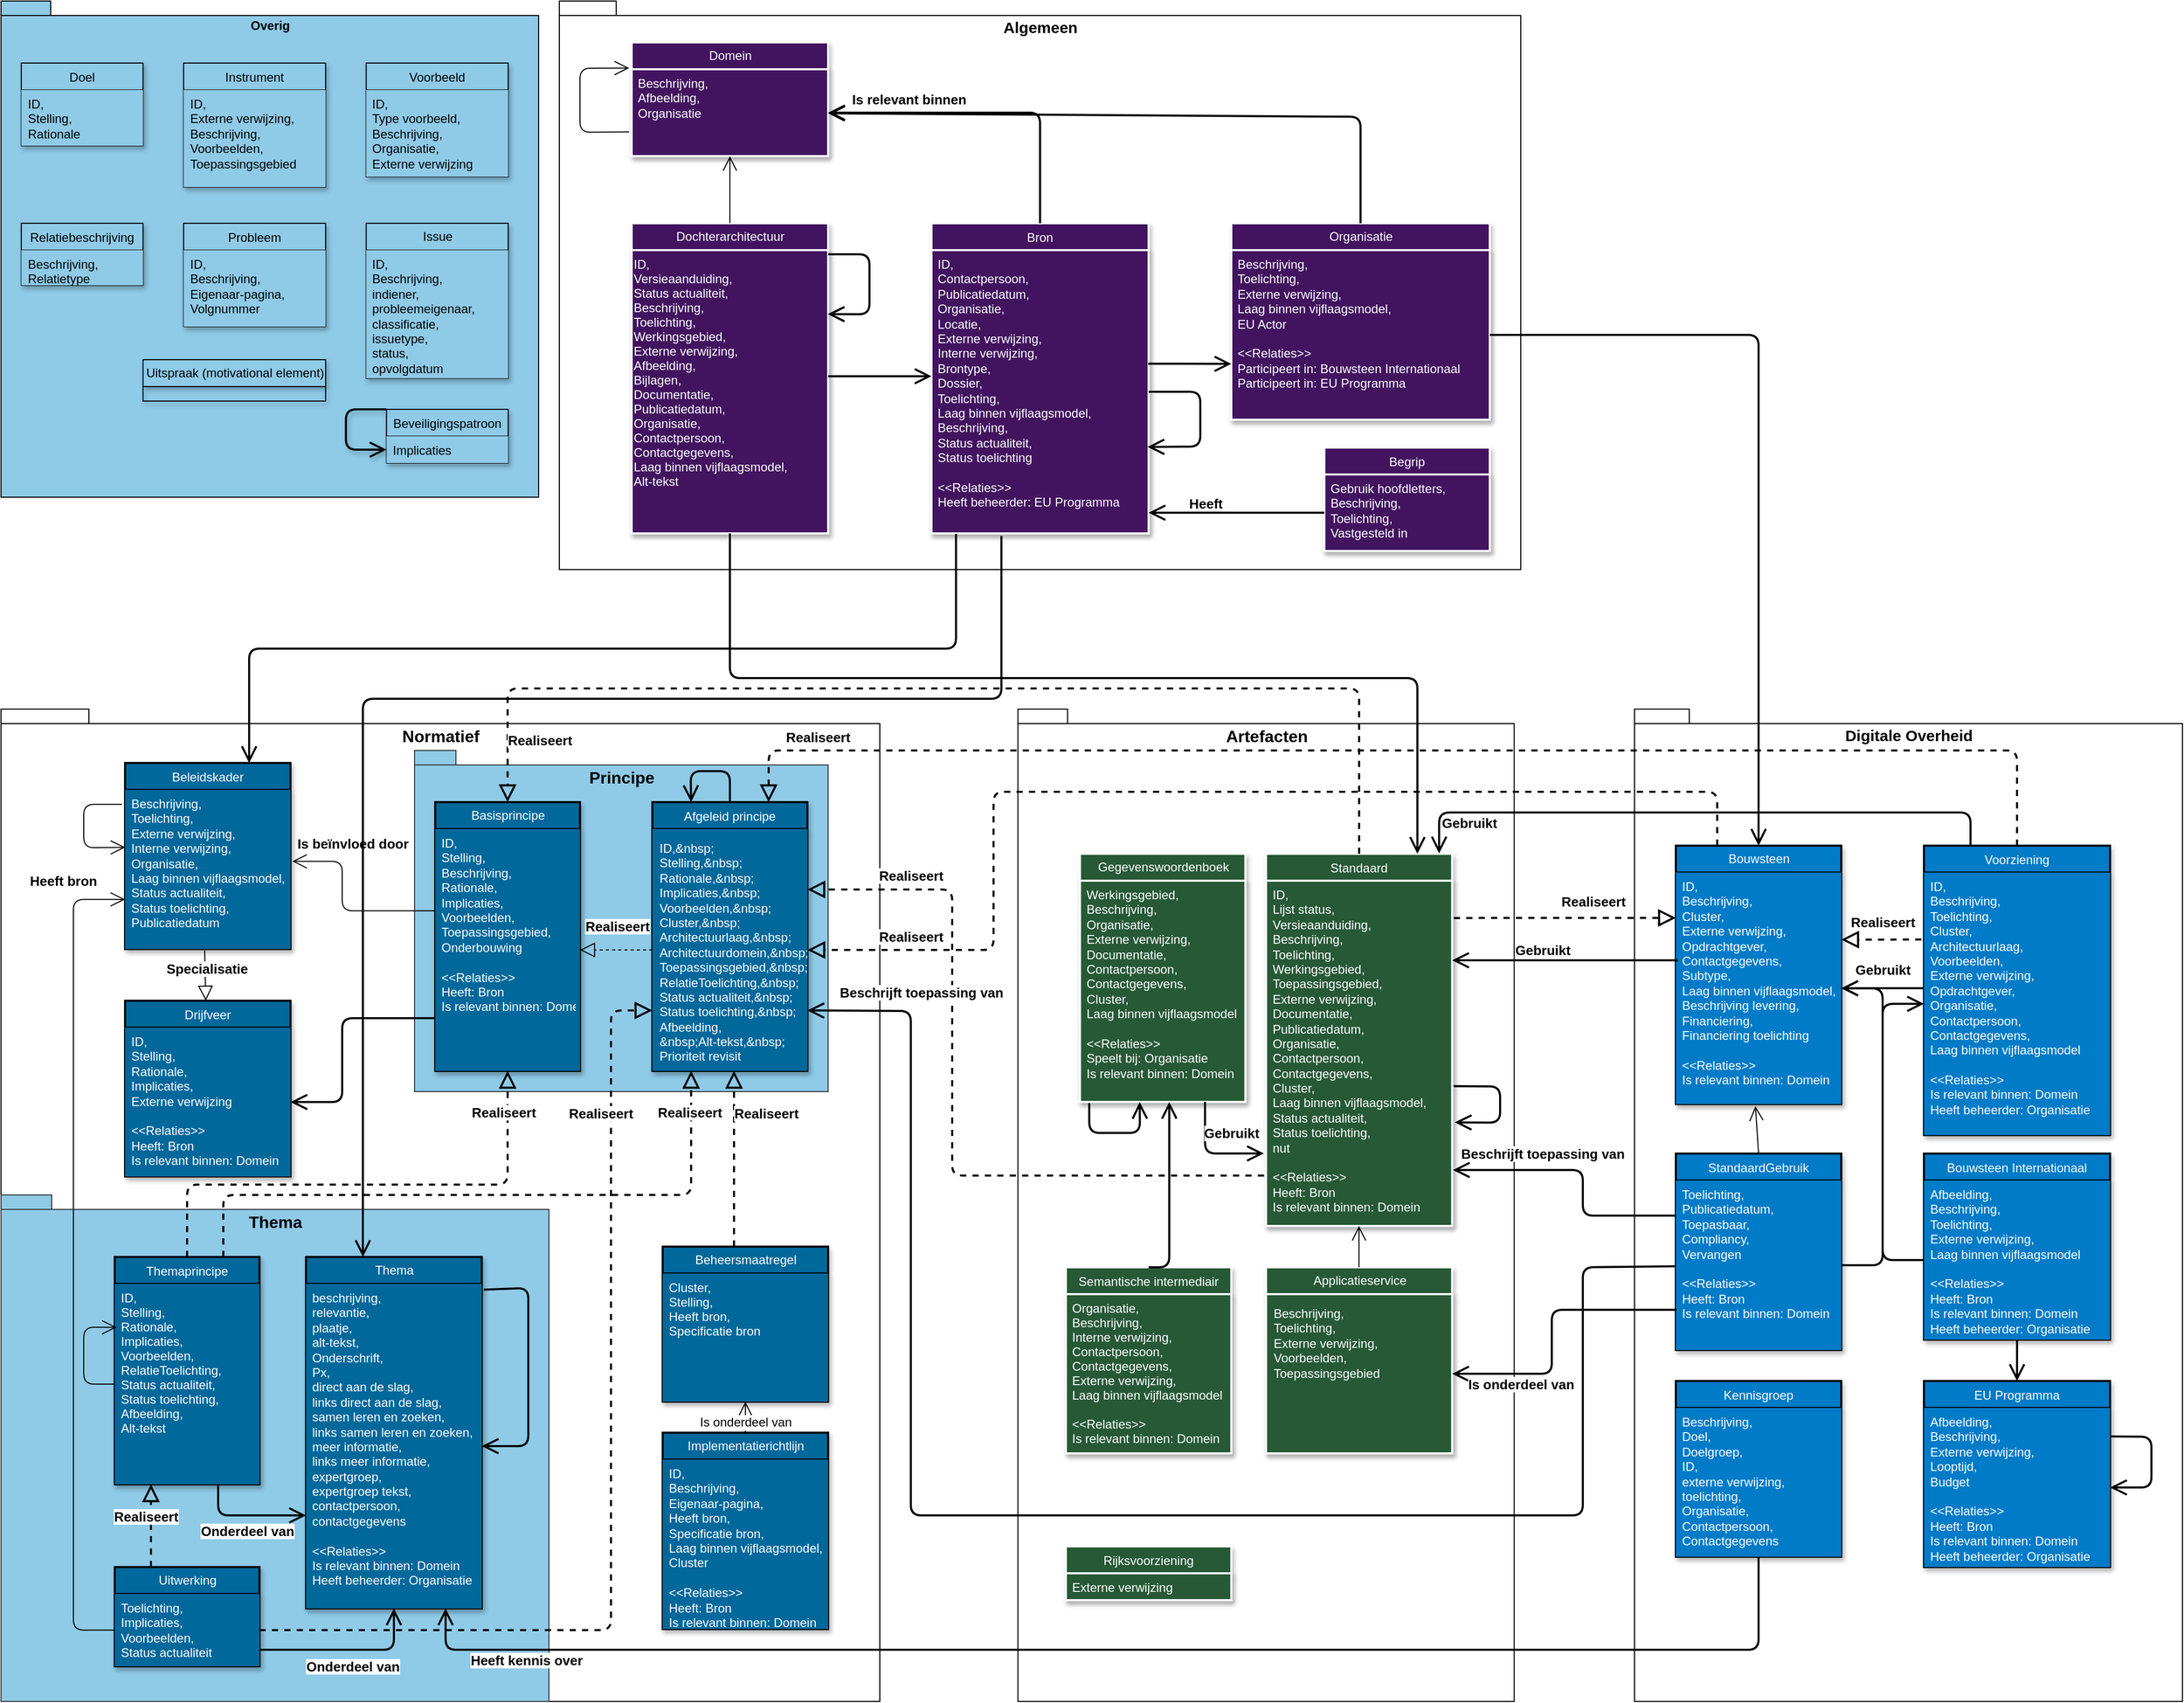 <mxfile version="12.7.9" type="github">
  <diagram name="Page-1" id="e7e014a7-5840-1c2e-5031-d8a46d1fe8dd">
    <mxGraphModel dx="4269" dy="3310" grid="1" gridSize="10" guides="1" tooltips="1" connect="1" arrows="1" fold="1" page="1" pageScale="1" pageWidth="1169" pageHeight="827" background="#ffffff" math="0" shadow="0">
      <root>
        <mxCell id="0" />
        <mxCell id="1" parent="0" />
        <mxCell id="APrtU9W0fPYDer8AcuMq-292" value="Algemeen" style="shape=folder;fontStyle=1;spacingTop=10;tabWidth=40;tabHeight=14;tabPosition=left;html=1;verticalAlign=top;fontSize=15;" vertex="1" parent="1">
          <mxGeometry x="140" y="-845" width="930" height="550" as="geometry" />
        </mxCell>
        <mxCell id="APrtU9W0fPYDer8AcuMq-291" value="Normatief" style="shape=folder;fontStyle=1;spacingTop=10;tabWidth=40;tabHeight=14;tabPosition=left;html=1;verticalAlign=top;fontSize=16;" vertex="1" parent="1">
          <mxGeometry x="-400" y="-160" width="850" height="960" as="geometry" />
        </mxCell>
        <mxCell id="APrtU9W0fPYDer8AcuMq-135" value="Digitale Overheid" style="shape=folder;fontStyle=1;spacingTop=10;tabWidth=40;tabHeight=14;tabPosition=left;html=1;verticalAlign=top;fontSize=15;" vertex="1" parent="1">
          <mxGeometry x="1180" y="-160" width="530" height="960" as="geometry" />
        </mxCell>
        <mxCell id="APrtU9W0fPYDer8AcuMq-133" value="Artefacten" style="shape=folder;fontStyle=1;spacingTop=10;tabWidth=40;tabHeight=14;tabPosition=left;html=1;verticalAlign=top;fontSize=16;" vertex="1" parent="1">
          <mxGeometry x="583.62" y="-160" width="480" height="960" as="geometry" />
        </mxCell>
        <mxCell id="APrtU9W0fPYDer8AcuMq-134" value="Thema" style="shape=folder;fontStyle=1;spacingTop=10;tabWidth=40;tabHeight=14;tabPosition=left;html=1;verticalAlign=top;fillColor=#8fcae7;strokeColor=#36393d;fontSize=16;" vertex="1" parent="1">
          <mxGeometry x="-400" y="310" width="530" height="490" as="geometry" />
        </mxCell>
        <mxCell id="APrtU9W0fPYDer8AcuMq-130" value="Principe" style="shape=folder;fontStyle=1;spacingTop=10;tabWidth=40;tabHeight=14;tabPosition=left;html=1;verticalAlign=top;fillColor=#8fcae7;strokeColor=#36393d;fontSize=16;" vertex="1" parent="1">
          <mxGeometry y="-120" width="400" height="330" as="geometry" />
        </mxCell>
        <mxCell id="aszXzjKTE8ForRHxuUWM-57" value="Applicatieservice" style="swimlane;fontStyle=0;childLayout=stackLayout;horizontal=1;startSize=26;fillColor=#275937;horizontalStack=0;resizeParent=1;resizeParentMax=0;resizeLast=0;collapsible=1;marginBottom=0;html=1;strokeColor=#FFFFFF;strokeWidth=2;fontColor=#FFFFFF;shadow=1;" parent="1" vertex="1">
          <mxGeometry x="823.62" y="380" width="180" height="180" as="geometry" />
        </mxCell>
        <mxCell id="aszXzjKTE8ForRHxuUWM-58" value="Beschrijving,&amp;nbsp;&lt;br&gt;Toelichting,&amp;nbsp;&lt;br&gt;Externe verwijzing,&amp;nbsp;&lt;br&gt;Voorbeelden,&amp;nbsp;&lt;br&gt;Toepassingsgebied" style="text;strokeColor=#FFFFFF;fillColor=#275937;align=left;verticalAlign=top;overflow=hidden;rotatable=0;points=[[0,0.5],[1,0.5]];portConstraint=eastwest;html=1;spacing=7;strokeWidth=2;fontColor=#FFFFFF;shadow=1;" parent="aszXzjKTE8ForRHxuUWM-57" vertex="1">
          <mxGeometry y="26" width="180" height="154" as="geometry" />
        </mxCell>
        <mxCell id="4kYaTvi9r67Zi_UZiXDF-1" value="Begrip" style="swimlane;fontStyle=0;childLayout=stackLayout;horizontal=1;startSize=26;horizontalStack=0;resizeParent=1;resizeParentMax=0;resizeLast=0;collapsible=1;marginBottom=0;fillColor=#42145f;shadow=1;strokeColor=#FFFFFF;strokeWidth=2;fontColor=#FFFFFF;" parent="1" vertex="1">
          <mxGeometry x="880" y="-413" width="160" height="100" as="geometry">
            <mxRectangle x="460" y="400" width="70" height="26" as="alternateBounds" />
          </mxGeometry>
        </mxCell>
        <mxCell id="4kYaTvi9r67Zi_UZiXDF-2" value="Gebruik hoofdletters,&amp;nbsp;&lt;br&gt;Beschrijving,&amp;nbsp;&lt;br&gt;Toelichting,&amp;nbsp;&lt;br&gt;Vastgesteld in" style="text;strokeColor=#FFFFFF;fillColor=#42145f;align=left;verticalAlign=top;spacingLeft=4;spacingRight=4;overflow=hidden;rotatable=0;points=[[0,0.5],[1,0.5]];portConstraint=eastwest;html=1;shadow=1;strokeWidth=2;fontStyle=0;fontColor=#FFFFFF;" parent="4kYaTvi9r67Zi_UZiXDF-1" vertex="1">
          <mxGeometry y="26" width="160" height="74" as="geometry" />
        </mxCell>
        <mxCell id="APrtU9W0fPYDer8AcuMq-20" value="Bouwsteen" style="swimlane;fontStyle=0;childLayout=stackLayout;horizontal=1;startSize=26;fillColor=#007bc7;horizontalStack=0;resizeParent=1;resizeParentMax=0;resizeLast=0;collapsible=1;marginBottom=0;html=1;fontColor=#FFFFFF;strokeWidth=2;shadow=1;" vertex="1" parent="1">
          <mxGeometry x="1220" y="-27.87" width="160" height="250" as="geometry" />
        </mxCell>
        <mxCell id="APrtU9W0fPYDer8AcuMq-21" value="ID,&amp;nbsp;&lt;br&gt;Beschrijving,&amp;nbsp;&lt;br&gt;Cluster,&amp;nbsp;&lt;br&gt;Externe verwijzing,&amp;nbsp;&lt;br&gt;Opdrachtgever,&amp;nbsp;&lt;br&gt;Contactgegevens,&amp;nbsp;&lt;br&gt;Subtype,&amp;nbsp;&lt;br&gt;Laag binnen vijflaagsmodel,&amp;nbsp;&lt;br&gt;Beschrijving levering,&amp;nbsp;&lt;br&gt;Financiering,&amp;nbsp;&lt;br&gt;Financiering toelichting&lt;br&gt;&lt;br&gt;&amp;lt;&amp;lt;Relaties&amp;gt;&amp;gt;&lt;br&gt;Is relevant binnen: Domein&lt;br&gt;" style="text;strokeColor=none;fillColor=#007bc7;align=left;verticalAlign=top;spacingLeft=4;spacingRight=4;overflow=hidden;rotatable=0;points=[[0,0.5],[1,0.5]];portConstraint=eastwest;html=1;fontColor=#FFFFFF;strokeWidth=2;shadow=1;" vertex="1" parent="APrtU9W0fPYDer8AcuMq-20">
          <mxGeometry y="26" width="160" height="224" as="geometry" />
        </mxCell>
        <mxCell id="APrtU9W0fPYDer8AcuMq-24" value="Bouwsteen Internationaal" style="swimlane;fontStyle=0;childLayout=stackLayout;horizontal=1;startSize=26;fillColor=#007bc7;horizontalStack=0;resizeParent=1;resizeParentMax=0;resizeLast=0;collapsible=1;marginBottom=0;fontColor=#FFFFFF;strokeWidth=2;shadow=1;" vertex="1" parent="1">
          <mxGeometry x="1460" y="270" width="180" height="180" as="geometry" />
        </mxCell>
        <mxCell id="APrtU9W0fPYDer8AcuMq-25" value="Afbeelding,&amp;nbsp;&lt;br&gt;Beschrijving,&amp;nbsp;&lt;br&gt;Toelichting,&amp;nbsp;&lt;br&gt;Externe verwijzing,&amp;nbsp;&lt;br&gt;Laag binnen vijflaagsmodel&lt;br&gt;&lt;br&gt;&amp;lt;&amp;lt;Relaties&amp;gt;&amp;gt;&lt;br&gt;Heeft: Bron&lt;br&gt;Is relevant binnen: Domein&lt;br&gt;Heeft beheerder: Organisatie" style="text;strokeColor=none;fillColor=#007bc7;align=left;verticalAlign=top;spacingLeft=4;spacingRight=4;overflow=hidden;rotatable=0;points=[[0,0.5],[1,0.5]];portConstraint=eastwest;html=1;fontColor=#FFFFFF;strokeWidth=2;shadow=1;" vertex="1" parent="APrtU9W0fPYDer8AcuMq-24">
          <mxGeometry y="26" width="180" height="154" as="geometry" />
        </mxCell>
        <mxCell id="APrtU9W0fPYDer8AcuMq-28" value="Bron" style="swimlane;fontStyle=0;childLayout=stackLayout;horizontal=1;startSize=26;fillColor=#42145f;horizontalStack=0;resizeParent=1;resizeParentMax=0;resizeLast=0;collapsible=1;marginBottom=0;shadow=1;strokeColor=#FFFFFF;strokeWidth=2;fontColor=#FFFFFF;" vertex="1" parent="1">
          <mxGeometry x="500" y="-630" width="210" height="300" as="geometry" />
        </mxCell>
        <mxCell id="APrtU9W0fPYDer8AcuMq-29" value="ID,&amp;nbsp;&lt;br&gt;Contactpersoon,&amp;nbsp;&lt;br&gt;Publicatiedatum,&amp;nbsp;&lt;br&gt;Organisatie,&amp;nbsp;&lt;br&gt;Locatie,&amp;nbsp;&lt;br&gt;Externe verwijzing,&amp;nbsp;&lt;br&gt;Interne verwijzing,&amp;nbsp;&lt;br&gt;Brontype,&amp;nbsp;&lt;br&gt;Dossier,&amp;nbsp;&lt;br&gt;Toelichting,&amp;nbsp;&lt;br&gt;Laag binnen vijflaagsmodel,&amp;nbsp;&lt;br&gt;Beschrijving,&amp;nbsp;&lt;br&gt;Status actualiteit,&amp;nbsp;&lt;br&gt;Status toelichting&lt;br&gt;&lt;br&gt;&amp;lt;&amp;lt;Relaties&amp;gt;&amp;gt;&lt;br&gt;Heeft beheerder: EU Programma" style="text;strokeColor=#FFFFFF;fillColor=#42145f;align=left;verticalAlign=top;spacingLeft=4;spacingRight=4;overflow=hidden;rotatable=0;points=[[0,0.5],[1,0.5]];portConstraint=eastwest;html=1;shadow=1;strokeWidth=2;fontStyle=0;fontColor=#FFFFFF;" vertex="1" parent="APrtU9W0fPYDer8AcuMq-28">
          <mxGeometry y="26" width="210" height="274" as="geometry" />
        </mxCell>
        <mxCell id="APrtU9W0fPYDer8AcuMq-297" value="" style="endArrow=open;endFill=1;endSize=12;html=1;exitX=1;exitY=0.5;exitDx=0;exitDy=0;entryX=0.995;entryY=0.695;entryDx=0;entryDy=0;entryPerimeter=0;strokeWidth=2;" edge="1" parent="APrtU9W0fPYDer8AcuMq-28" source="APrtU9W0fPYDer8AcuMq-29" target="APrtU9W0fPYDer8AcuMq-29">
          <mxGeometry width="160" relative="1" as="geometry">
            <mxPoint x="-40" y="-30" as="sourcePoint" />
            <mxPoint x="180" y="70" as="targetPoint" />
            <Array as="points">
              <mxPoint x="260" y="163" />
              <mxPoint x="260" y="216" />
            </Array>
          </mxGeometry>
        </mxCell>
        <mxCell id="APrtU9W0fPYDer8AcuMq-32" value="Dochterarchitectuur" style="swimlane;fontStyle=0;childLayout=stackLayout;horizontal=1;startSize=26;fillColor=#42145f;horizontalStack=0;resizeParent=1;resizeParentMax=0;resizeLast=0;collapsible=1;marginBottom=0;html=1;shadow=1;strokeColor=#FFFFFF;strokeWidth=2;fontColor=#FFFFFF;" vertex="1" parent="1">
          <mxGeometry x="210" y="-630" width="190" height="300" as="geometry" />
        </mxCell>
        <mxCell id="APrtU9W0fPYDer8AcuMq-36" value="ID, &#xa;Versieaanduiding, &#xa;Status actualiteit, &#xa;Beschrijving, &#xa;Toelichting, &#xa;Werkingsgebied, &#xa;Externe verwijzing, &#xa;Afbeelding, &#xa;Bijlagen, &#xa;Documentatie, &#xa;Publicatiedatum, &#xa;Organisatie, &#xa;Contactpersoon, &#xa;Contactgegevens, &#xa;Laag binnen vijflaagsmodel, &#xa;Alt-tekst" style="text;fillColor=#42145f;shadow=1;strokeColor=#FFFFFF;strokeWidth=2;fontStyle=0;fontColor=#FFFFFF;" vertex="1" parent="APrtU9W0fPYDer8AcuMq-32">
          <mxGeometry y="26" width="190" height="274" as="geometry" />
        </mxCell>
        <mxCell id="APrtU9W0fPYDer8AcuMq-198" value="" style="endArrow=open;endFill=1;endSize=12;html=1;entryX=0.998;entryY=0.226;entryDx=0;entryDy=0;entryPerimeter=0;strokeWidth=2;" edge="1" parent="APrtU9W0fPYDer8AcuMq-32" target="APrtU9W0fPYDer8AcuMq-36">
          <mxGeometry width="160" relative="1" as="geometry">
            <mxPoint x="190" y="30" as="sourcePoint" />
            <mxPoint x="220" y="80" as="targetPoint" />
            <Array as="points">
              <mxPoint x="230" y="30" />
              <mxPoint x="230" y="88" />
            </Array>
          </mxGeometry>
        </mxCell>
        <mxCell id="APrtU9W0fPYDer8AcuMq-44" value="Domein" style="swimlane;fontStyle=0;childLayout=stackLayout;horizontal=1;startSize=26;fillColor=#42145f;horizontalStack=0;resizeParent=1;resizeParentMax=0;resizeLast=0;collapsible=1;marginBottom=0;html=1;shadow=1;strokeColor=#FFFFFF;strokeWidth=2;fontColor=#FFFFFF;" vertex="1" parent="1">
          <mxGeometry x="210" y="-805" width="190" height="110" as="geometry" />
        </mxCell>
        <mxCell id="APrtU9W0fPYDer8AcuMq-45" value="Beschrijving,&amp;nbsp;&lt;br&gt;Afbeelding,&amp;nbsp;&lt;br&gt;Organisatie" style="text;strokeColor=#FFFFFF;fillColor=#42145f;align=left;verticalAlign=top;spacingLeft=4;spacingRight=4;overflow=hidden;rotatable=0;points=[[0,0.5],[1,0.5]];portConstraint=eastwest;html=1;shadow=1;strokeWidth=2;fontStyle=0;fontColor=#FFFFFF;" vertex="1" parent="APrtU9W0fPYDer8AcuMq-44">
          <mxGeometry y="26" width="190" height="84" as="geometry" />
        </mxCell>
        <mxCell id="APrtU9W0fPYDer8AcuMq-298" value="" style="endArrow=open;endFill=1;endSize=12;html=1;exitX=-0.013;exitY=0.721;exitDx=0;exitDy=0;exitPerimeter=0;entryX=-0.013;entryY=-0.014;entryDx=0;entryDy=0;entryPerimeter=0;" edge="1" parent="APrtU9W0fPYDer8AcuMq-44" source="APrtU9W0fPYDer8AcuMq-45" target="APrtU9W0fPYDer8AcuMq-45">
          <mxGeometry width="160" relative="1" as="geometry">
            <mxPoint x="250" y="145" as="sourcePoint" />
            <mxPoint x="410" y="145" as="targetPoint" />
            <Array as="points">
              <mxPoint x="-50" y="87" />
              <mxPoint x="-50" y="25" />
            </Array>
          </mxGeometry>
        </mxCell>
        <mxCell id="APrtU9W0fPYDer8AcuMq-52" value="EU Programma" style="swimlane;fontStyle=0;childLayout=stackLayout;horizontal=1;startSize=26;fillColor=#007bc7;horizontalStack=0;resizeParent=1;resizeParentMax=0;resizeLast=0;collapsible=1;marginBottom=0;fontColor=#FFFFFF;strokeWidth=2;shadow=1;" vertex="1" parent="1">
          <mxGeometry x="1460" y="490" width="180" height="180" as="geometry" />
        </mxCell>
        <mxCell id="APrtU9W0fPYDer8AcuMq-53" value="Afbeelding,&amp;nbsp;&lt;br&gt;Beschrijving,&amp;nbsp;&lt;br&gt;Externe verwijzing,&lt;br&gt;Looptijd,&amp;nbsp;&lt;br&gt;Budget&lt;br&gt;&lt;br&gt;&amp;lt;&amp;lt;Relaties&amp;gt;&amp;gt;&lt;br&gt;Heeft: Bron&lt;br&gt;Is relevant binnen: Domein&lt;br&gt;Heeft beheerder: Organisatie" style="text;strokeColor=none;fillColor=#007bc7;align=left;verticalAlign=top;spacingLeft=4;spacingRight=4;overflow=hidden;rotatable=0;points=[[0,0.5],[1,0.5]];portConstraint=eastwest;html=1;fontColor=#FFFFFF;strokeWidth=2;shadow=1;" vertex="1" parent="APrtU9W0fPYDer8AcuMq-52">
          <mxGeometry y="26" width="180" height="154" as="geometry" />
        </mxCell>
        <mxCell id="APrtU9W0fPYDer8AcuMq-208" value="" style="endArrow=open;endFill=1;endSize=12;html=1;exitX=1.002;exitY=0.179;exitDx=0;exitDy=0;exitPerimeter=0;strokeWidth=2;" edge="1" parent="APrtU9W0fPYDer8AcuMq-52" source="APrtU9W0fPYDer8AcuMq-53" target="APrtU9W0fPYDer8AcuMq-53">
          <mxGeometry width="160" relative="1" as="geometry">
            <mxPoint x="163" y="40" as="sourcePoint" />
            <mxPoint x="220" y="80" as="targetPoint" />
            <Array as="points">
              <mxPoint x="220" y="54" />
              <mxPoint x="220" y="103" />
            </Array>
          </mxGeometry>
        </mxCell>
        <mxCell id="APrtU9W0fPYDer8AcuMq-56" value="Gegevenswoordenboek" style="swimlane;fontStyle=0;childLayout=stackLayout;horizontal=1;startSize=26;fillColor=#275937;horizontalStack=0;resizeParent=1;resizeParentMax=0;resizeLast=0;collapsible=1;marginBottom=0;html=1;strokeColor=#FFFFFF;strokeWidth=2;fontColor=#FFFFFF;shadow=1;" vertex="1" parent="1">
          <mxGeometry x="643.62" y="-20" width="160" height="240" as="geometry" />
        </mxCell>
        <mxCell id="APrtU9W0fPYDer8AcuMq-57" value="Werkingsgebied,&amp;nbsp;&lt;br&gt;Beschrijving,&amp;nbsp;&lt;br&gt;Organisatie,&amp;nbsp;&lt;br&gt;Externe verwijzing,&amp;nbsp;&lt;br&gt;Documentatie,&amp;nbsp;&lt;br&gt;Contactpersoon,&amp;nbsp;&lt;br&gt;Contactgegevens,&amp;nbsp;&lt;br&gt;Cluster,&amp;nbsp;&lt;br&gt;Laag binnen vijflaagsmodel&lt;br&gt;&lt;br&gt;&amp;lt;&amp;lt;Relaties&amp;gt;&amp;gt;&lt;br&gt;Speelt bij: Organisatie&lt;br&gt;Is relevant binnen: Domein" style="text;strokeColor=#FFFFFF;fillColor=#275937;align=left;verticalAlign=top;spacingLeft=4;spacingRight=4;overflow=hidden;rotatable=0;points=[[0,0.5],[1,0.5]];portConstraint=eastwest;html=1;strokeWidth=2;fontColor=#FFFFFF;shadow=1;" vertex="1" parent="APrtU9W0fPYDer8AcuMq-56">
          <mxGeometry y="26" width="160" height="214" as="geometry" />
        </mxCell>
        <mxCell id="APrtU9W0fPYDer8AcuMq-214" value="" style="endArrow=open;endFill=1;endSize=12;html=1;exitX=0.056;exitY=1.005;exitDx=0;exitDy=0;exitPerimeter=0;entryX=0.361;entryY=1;entryDx=0;entryDy=0;entryPerimeter=0;strokeWidth=2;" edge="1" parent="APrtU9W0fPYDer8AcuMq-56" source="APrtU9W0fPYDer8AcuMq-57" target="APrtU9W0fPYDer8AcuMq-57">
          <mxGeometry width="160" relative="1" as="geometry">
            <mxPoint x="90" y="200" as="sourcePoint" />
            <mxPoint x="-40" y="220" as="targetPoint" />
            <Array as="points">
              <mxPoint x="9" y="270" />
              <mxPoint x="58" y="270" />
            </Array>
          </mxGeometry>
        </mxCell>
        <mxCell id="APrtU9W0fPYDer8AcuMq-73" value="Kennisgroep" style="swimlane;fontStyle=0;childLayout=stackLayout;horizontal=1;startSize=26;fillColor=#007bc7;horizontalStack=0;resizeParent=1;resizeParentMax=0;resizeLast=0;collapsible=1;marginBottom=0;fontColor=#FFFFFF;strokeWidth=2;shadow=1;" vertex="1" parent="1">
          <mxGeometry x="1220" y="490" width="160" height="170" as="geometry" />
        </mxCell>
        <mxCell id="APrtU9W0fPYDer8AcuMq-74" value="Beschrijving,&amp;nbsp;&lt;br&gt;Doel,&amp;nbsp;&lt;br&gt;Doelgroep,&amp;nbsp;&lt;br&gt;ID,&amp;nbsp;&lt;br&gt;externe verwijzing,&amp;nbsp;&lt;br&gt;toelichting,&amp;nbsp;&lt;br&gt;Organisatie,&amp;nbsp;&lt;br&gt;Contactpersoon,&amp;nbsp;&lt;br&gt;Contactgegevens" style="text;strokeColor=none;fillColor=#007bc7;align=left;verticalAlign=top;spacingLeft=4;spacingRight=4;overflow=hidden;rotatable=0;points=[[0,0.5],[1,0.5]];portConstraint=eastwest;html=1;fontColor=#FFFFFF;strokeWidth=2;shadow=1;" vertex="1" parent="APrtU9W0fPYDer8AcuMq-73">
          <mxGeometry y="26" width="160" height="144" as="geometry" />
        </mxCell>
        <mxCell id="APrtU9W0fPYDer8AcuMq-90" value="Rijksvoorziening" style="swimlane;fontStyle=0;childLayout=stackLayout;horizontal=1;startSize=26;fillColor=#275937;horizontalStack=0;resizeParent=1;resizeParentMax=0;resizeLast=0;collapsible=1;marginBottom=0;strokeColor=#FFFFFF;strokeWidth=2;fontColor=#FFFFFF;shadow=1;" vertex="1" parent="1">
          <mxGeometry x="630" y="650" width="160" height="52" as="geometry" />
        </mxCell>
        <mxCell id="APrtU9W0fPYDer8AcuMq-91" value="Externe verwijzing" style="text;strokeColor=#FFFFFF;fillColor=#275937;align=left;verticalAlign=top;spacingLeft=4;spacingRight=4;overflow=hidden;rotatable=0;points=[[0,0.5],[1,0.5]];portConstraint=eastwest;html=1;strokeWidth=2;fontColor=#FFFFFF;shadow=1;" vertex="1" parent="APrtU9W0fPYDer8AcuMq-90">
          <mxGeometry y="26" width="160" height="26" as="geometry" />
        </mxCell>
        <mxCell id="APrtU9W0fPYDer8AcuMq-94" value="Semantische intermediair" style="swimlane;fontStyle=0;childLayout=stackLayout;horizontal=1;startSize=26;fillColor=#275937;horizontalStack=0;resizeParent=1;resizeParentMax=0;resizeLast=0;collapsible=1;marginBottom=0;html=0;strokeColor=#FFFFFF;strokeWidth=2;fontColor=#FFFFFF;shadow=1;" vertex="1" parent="1">
          <mxGeometry x="630" y="380" width="160" height="180" as="geometry" />
        </mxCell>
        <mxCell id="APrtU9W0fPYDer8AcuMq-95" value="Organisatie, &#xa;Beschrijving, &#xa;Interne verwijzing, &#xa;Contactpersoon, &#xa;Contactgegevens, &#xa;Externe verwijzing,&#xa;Laag binnen vijflaagsmodel&#xa;&#xa;&lt;&lt;Relaties&gt;&gt;&#xa;Is relevant binnen: Domein" style="text;strokeColor=#FFFFFF;fillColor=#275937;align=left;verticalAlign=top;spacingLeft=4;spacingRight=4;overflow=hidden;rotatable=0;points=[[0,0.5],[1,0.5]];portConstraint=eastwest;strokeWidth=2;fontColor=#FFFFFF;shadow=1;" vertex="1" parent="APrtU9W0fPYDer8AcuMq-94">
          <mxGeometry y="26" width="160" height="154" as="geometry" />
        </mxCell>
        <mxCell id="APrtU9W0fPYDer8AcuMq-98" value="Standaard" style="swimlane;fontStyle=0;childLayout=stackLayout;horizontal=1;startSize=26;fillColor=#275937;horizontalStack=0;resizeParent=1;resizeParentMax=0;resizeLast=0;collapsible=1;marginBottom=0;html=0;strokeColor=#FFFFFF;strokeWidth=2;fontColor=#FFFFFF;shadow=1;" vertex="1" parent="1">
          <mxGeometry x="823.62" y="-20" width="180" height="360" as="geometry" />
        </mxCell>
        <mxCell id="APrtU9W0fPYDer8AcuMq-99" value="ID,&amp;nbsp;&lt;br&gt;Lijst status,&amp;nbsp;&lt;br&gt;Versieaanduiding,&amp;nbsp;&lt;br&gt;Beschrijving,&amp;nbsp;&lt;br&gt;Toelichting,&amp;nbsp;&lt;br&gt;Werkingsgebied,&amp;nbsp;&lt;br&gt;Toepassingsgebied,&amp;nbsp;&lt;br&gt;Externe verwijzing,&amp;nbsp;&lt;br&gt;Documentatie,&amp;nbsp;&lt;br&gt;Publicatiedatum,&amp;nbsp;&lt;br&gt;Organisatie,&amp;nbsp;&lt;br&gt;Contactpersoon,&amp;nbsp;&lt;br&gt;Contactgegevens,&amp;nbsp;&lt;br&gt;Cluster,&amp;nbsp;&lt;br&gt;Laag binnen vijflaagsmodel,&amp;nbsp;&lt;br&gt;Status actualiteit,&amp;nbsp;&lt;br&gt;Status toelichting,&amp;nbsp;&lt;br&gt;nut&lt;br&gt;&lt;br&gt;&amp;lt;&amp;lt;Relaties&amp;gt;&amp;gt;&lt;br&gt;Heeft: Bron&lt;br&gt;Is relevant binnen: Domein" style="text;strokeColor=#FFFFFF;fillColor=#275937;align=left;verticalAlign=top;spacingLeft=4;spacingRight=4;overflow=hidden;rotatable=0;points=[[0,0.5],[1,0.5]];portConstraint=eastwest;html=1;strokeWidth=2;fontColor=#FFFFFF;shadow=1;" vertex="1" parent="APrtU9W0fPYDer8AcuMq-98">
          <mxGeometry y="26" width="180" height="334" as="geometry" />
        </mxCell>
        <mxCell id="APrtU9W0fPYDer8AcuMq-238" value="" style="endArrow=open;endFill=1;endSize=12;html=1;entryX=1.014;entryY=0.7;entryDx=0;entryDy=0;entryPerimeter=0;exitX=1.008;exitY=0.595;exitDx=0;exitDy=0;exitPerimeter=0;strokeWidth=2;" edge="1" parent="APrtU9W0fPYDer8AcuMq-98" source="APrtU9W0fPYDer8AcuMq-99" target="APrtU9W0fPYDer8AcuMq-99">
          <mxGeometry width="160" relative="1" as="geometry">
            <mxPoint x="-220" y="-10" as="sourcePoint" />
            <mxPoint x="170" y="228" as="targetPoint" />
            <Array as="points">
              <mxPoint x="226.38" y="225" />
              <mxPoint x="226.38" y="260" />
            </Array>
          </mxGeometry>
        </mxCell>
        <mxCell id="APrtU9W0fPYDer8AcuMq-102" value="StandaardGebruik" style="swimlane;fontStyle=0;childLayout=stackLayout;horizontal=1;startSize=26;fillColor=#007bc7;horizontalStack=0;resizeParent=1;resizeParentMax=0;resizeLast=0;collapsible=1;marginBottom=0;fontColor=#FFFFFF;strokeWidth=2;shadow=1;" vertex="1" parent="1">
          <mxGeometry x="1220" y="270" width="160" height="190" as="geometry" />
        </mxCell>
        <mxCell id="APrtU9W0fPYDer8AcuMq-103" value="Toelichting,&amp;nbsp;&lt;br&gt;Publicatiedatum,&amp;nbsp;&lt;br&gt;Toepasbaar,&amp;nbsp;&lt;br&gt;Compliancy,&amp;nbsp;&lt;br&gt;Vervangen&lt;br&gt;&lt;br&gt;&amp;lt;&amp;lt;Relaties&amp;gt;&amp;gt;&lt;br&gt;Heeft: Bron&lt;br&gt;Is relevant binnen: Domein" style="text;strokeColor=none;fillColor=#007bc7;align=left;verticalAlign=top;spacingLeft=4;spacingRight=4;overflow=hidden;rotatable=0;points=[[0,0.5],[1,0.5]];portConstraint=eastwest;html=1;fontColor=#FFFFFF;strokeWidth=2;shadow=1;" vertex="1" parent="APrtU9W0fPYDer8AcuMq-102">
          <mxGeometry y="26" width="160" height="164" as="geometry" />
        </mxCell>
        <mxCell id="APrtU9W0fPYDer8AcuMq-122" value="Voorziening" style="swimlane;fontStyle=0;childLayout=stackLayout;horizontal=1;startSize=26;fillColor=#007bc7;horizontalStack=0;resizeParent=1;resizeParentMax=0;resizeLast=0;collapsible=1;marginBottom=0;html=0;fontColor=#FFFFFF;strokeWidth=2;shadow=1;" vertex="1" parent="1">
          <mxGeometry x="1460" y="-27.87" width="180" height="280" as="geometry" />
        </mxCell>
        <mxCell id="APrtU9W0fPYDer8AcuMq-123" value="ID,&amp;nbsp;&lt;br&gt;Beschrijving,&amp;nbsp;&lt;br&gt;Toelichting,&amp;nbsp;&lt;br&gt;Cluster,&amp;nbsp;&lt;br&gt;Architectuurlaag,&amp;nbsp;&lt;br&gt;Voorbeelden,&amp;nbsp;&lt;br&gt;Externe verwijzing,&amp;nbsp;&lt;br&gt;Opdrachtgever,&amp;nbsp;&lt;br&gt;Organisatie,&amp;nbsp;&lt;br&gt;Contactpersoon,&amp;nbsp;&lt;br&gt;Contactgegevens,&amp;nbsp;&lt;br&gt;Laag binnen vijflaagsmodel&lt;br&gt;&lt;br&gt;&amp;lt;&amp;lt;Relaties&amp;gt;&amp;gt;&lt;br&gt;Is relevant binnen: Domein&lt;br&gt;Heeft beheerder: Organisatie" style="text;strokeColor=none;fillColor=#007bc7;align=left;verticalAlign=top;spacingLeft=4;spacingRight=4;overflow=hidden;rotatable=0;points=[[0,0.5],[1,0.5]];portConstraint=eastwest;html=1;fontColor=#FFFFFF;strokeWidth=2;shadow=1;" vertex="1" parent="APrtU9W0fPYDer8AcuMq-122">
          <mxGeometry y="26" width="180" height="254" as="geometry" />
        </mxCell>
        <mxCell id="APrtU9W0fPYDer8AcuMq-77" value="Organisatie" style="swimlane;fontStyle=0;childLayout=stackLayout;horizontal=1;startSize=26;fillColor=#42145f;horizontalStack=0;resizeParent=1;resizeParentMax=0;resizeLast=0;collapsible=1;marginBottom=0;html=1;shadow=1;strokeColor=#FFFFFF;strokeWidth=2;fontColor=#FFFFFF;" vertex="1" parent="1">
          <mxGeometry x="790" y="-630" width="250" height="190" as="geometry" />
        </mxCell>
        <mxCell id="APrtU9W0fPYDer8AcuMq-78" value="Beschrijving,&amp;nbsp;&lt;br&gt;Toelichting,&amp;nbsp;&lt;br&gt;Externe verwijzing,&amp;nbsp;&lt;br&gt;Laag binnen vijflaagsmodel,&amp;nbsp;&lt;br&gt;EU Actor&lt;br&gt;&lt;br&gt;&amp;lt;&amp;lt;Relaties&amp;gt;&amp;gt;&lt;br&gt;Participeert in: Bouwsteen Internationaal&lt;br&gt;Participeert in: EU Programma" style="text;strokeColor=#FFFFFF;fillColor=#42145f;align=left;verticalAlign=top;spacingLeft=4;spacingRight=4;overflow=hidden;rotatable=0;points=[[0,0.5],[1,0.5]];portConstraint=eastwest;html=1;shadow=1;strokeWidth=2;fontStyle=0;fontColor=#FFFFFF;" vertex="1" parent="APrtU9W0fPYDer8AcuMq-77">
          <mxGeometry y="26" width="250" height="164" as="geometry" />
        </mxCell>
        <mxCell id="APrtU9W0fPYDer8AcuMq-146" value="" style="endArrow=block;dashed=1;endFill=0;endSize=12;html=1;exitX=0;exitY=0.5;exitDx=0;exitDy=0;entryX=1;entryY=0.5;entryDx=0;entryDy=0;" edge="1" parent="1" source="aszXzjKTE8ForRHxuUWM-51" target="aszXzjKTE8ForRHxuUWM-62">
          <mxGeometry width="160" relative="1" as="geometry">
            <mxPoint x="448.56" y="-157.44" as="sourcePoint" />
            <mxPoint x="320" y="-14.667" as="targetPoint" />
            <Array as="points" />
          </mxGeometry>
        </mxCell>
        <mxCell id="APrtU9W0fPYDer8AcuMq-147" value="Realiseert" style="text;html=1;align=center;verticalAlign=middle;resizable=0;points=[];labelBackgroundColor=#ffffff;fontStyle=1;fontSize=13;" vertex="1" connectable="0" parent="APrtU9W0fPYDer8AcuMq-146">
          <mxGeometry x="-0.009" y="1" relative="1" as="geometry">
            <mxPoint y="-24" as="offset" />
          </mxGeometry>
        </mxCell>
        <mxCell id="APrtU9W0fPYDer8AcuMq-150" value="" style="endArrow=open;endFill=1;endSize=12;html=1;exitX=0.5;exitY=0;exitDx=0;exitDy=0;entryX=0.25;entryY=0;entryDx=0;entryDy=0;strokeWidth=2;" edge="1" parent="1" source="aszXzjKTE8ForRHxuUWM-46" target="aszXzjKTE8ForRHxuUWM-46">
          <mxGeometry width="160" relative="1" as="geometry">
            <mxPoint x="425" y="-30" as="sourcePoint" />
            <mxPoint x="585" y="-30" as="targetPoint" />
            <Array as="points">
              <mxPoint x="305" y="-100" />
              <mxPoint x="267" y="-100" />
            </Array>
          </mxGeometry>
        </mxCell>
        <mxCell id="APrtU9W0fPYDer8AcuMq-153" value="" style="endArrow=open;endFill=1;endSize=12;html=1;edgeStyle=elbowEdgeStyle;" edge="1" parent="1" source="aszXzjKTE8ForRHxuUWM-57" target="APrtU9W0fPYDer8AcuMq-99">
          <mxGeometry width="160" relative="1" as="geometry">
            <mxPoint x="881.62" y="358" as="sourcePoint" />
            <mxPoint x="893.62" y="300" as="targetPoint" />
          </mxGeometry>
        </mxCell>
        <mxCell id="APrtU9W0fPYDer8AcuMq-156" value="" style="group" vertex="1" connectable="0" parent="1">
          <mxGeometry x="120" y="-280" height="180" as="geometry" />
        </mxCell>
        <mxCell id="APrtU9W0fPYDer8AcuMq-157" value="" style="group" vertex="1" connectable="0" parent="1">
          <mxGeometry x="110" y="-200" height="180" as="geometry" />
        </mxCell>
        <object label="" id="APrtU9W0fPYDer8AcuMq-161">
          <mxCell style="endArrow=open;endFill=1;endSize=12;html=1;exitX=0.013;exitY=0.338;exitDx=0;exitDy=0;entryX=1.011;entryY=0.449;entryDx=0;entryDy=0;entryPerimeter=0;exitPerimeter=0;edgeStyle=elbowEdgeStyle;" edge="1" parent="1" source="aszXzjKTE8ForRHxuUWM-62" target="APrtU9W0fPYDer8AcuMq-14">
            <mxGeometry width="160" relative="1" as="geometry">
              <mxPoint x="-20" y="266" as="sourcePoint" />
              <mxPoint x="140" y="266" as="targetPoint" />
              <Array as="points">
                <mxPoint x="-70" y="10" />
              </Array>
            </mxGeometry>
          </mxCell>
        </object>
        <mxCell id="APrtU9W0fPYDer8AcuMq-162" value="Is beïnvloed door" style="text;html=1;align=center;verticalAlign=middle;resizable=0;points=[];labelBackgroundColor=#FFFFFF;fontStyle=1;fontSize=13;labelBorderColor=none;" vertex="1" connectable="0" parent="APrtU9W0fPYDer8AcuMq-161">
          <mxGeometry x="0.426" y="1" relative="1" as="geometry">
            <mxPoint x="11" y="-22.79" as="offset" />
          </mxGeometry>
        </mxCell>
        <object label="" id="APrtU9W0fPYDer8AcuMq-163">
          <mxCell style="endArrow=open;endFill=1;endSize=12;html=1;exitX=0;exitY=0.5;exitDx=0;exitDy=0;edgeStyle=elbowEdgeStyle;elbow=vertical;strokeWidth=2;" edge="1" parent="1" source="4kYaTvi9r67Zi_UZiXDF-2" target="APrtU9W0fPYDer8AcuMq-29">
            <mxGeometry width="160" relative="1" as="geometry">
              <mxPoint x="-231.4" y="-184.35" as="sourcePoint" />
              <mxPoint x="-370" y="-475.64" as="targetPoint" />
            </mxGeometry>
          </mxCell>
        </object>
        <mxCell id="APrtU9W0fPYDer8AcuMq-164" value="Heeft" style="text;html=1;align=center;verticalAlign=middle;resizable=0;points=[];labelBackgroundColor=#ffffff;fontStyle=1;fontSize=13;" vertex="1" connectable="0" parent="APrtU9W0fPYDer8AcuMq-163">
          <mxGeometry x="0.597" y="1" relative="1" as="geometry">
            <mxPoint x="20" y="-10.01" as="offset" />
          </mxGeometry>
        </mxCell>
        <mxCell id="APrtU9W0fPYDer8AcuMq-165" value="" style="endArrow=block;dashed=1;endFill=0;endSize=12;html=1;edgeStyle=elbowEdgeStyle;strokeWidth=2;" edge="1" parent="1" target="aszXzjKTE8ForRHxuUWM-51">
          <mxGeometry width="160" relative="1" as="geometry">
            <mxPoint x="309" y="360" as="sourcePoint" />
            <mxPoint x="420" y="-61" as="targetPoint" />
          </mxGeometry>
        </mxCell>
        <mxCell id="APrtU9W0fPYDer8AcuMq-166" value="Realiseert" style="text;html=1;align=center;verticalAlign=middle;resizable=0;points=[];labelBackgroundColor=#ffffff;fontStyle=1;fontSize=13;" vertex="1" connectable="0" parent="APrtU9W0fPYDer8AcuMq-165">
          <mxGeometry x="-0.009" y="1" relative="1" as="geometry">
            <mxPoint x="31.65" y="-45.65" as="offset" />
          </mxGeometry>
        </mxCell>
        <mxCell id="APrtU9W0fPYDer8AcuMq-167" value="" style="endArrow=open;endFill=1;endSize=12;html=1;entryX=0.001;entryY=0.361;entryDx=0;entryDy=0;entryPerimeter=0;" edge="1" parent="1" target="APrtU9W0fPYDer8AcuMq-14">
          <mxGeometry width="160" relative="1" as="geometry">
            <mxPoint x="-283" y="-67.87" as="sourcePoint" />
            <mxPoint x="-320" y="-27.87" as="targetPoint" />
            <Array as="points">
              <mxPoint x="-320" y="-67.87" />
              <mxPoint x="-320" y="-25.87" />
            </Array>
          </mxGeometry>
        </mxCell>
        <object label="" id="APrtU9W0fPYDer8AcuMq-154">
          <mxCell style="endArrow=open;endFill=1;endSize=12;html=1;edgeStyle=elbowEdgeStyle;entryX=1;entryY=0.5;entryDx=0;entryDy=0;strokeWidth=2;" edge="1" parent="1" target="APrtU9W0fPYDer8AcuMq-49">
            <mxGeometry width="160" relative="1" as="geometry">
              <mxPoint x="20" y="139" as="sourcePoint" />
              <mxPoint x="3" y="284" as="targetPoint" />
              <Array as="points">
                <mxPoint x="-70" y="180" />
              </Array>
            </mxGeometry>
          </mxCell>
        </object>
        <mxCell id="APrtU9W0fPYDer8AcuMq-168" value="" style="endArrow=block;endFill=0;endSize=12;html=1;exitX=0.481;exitY=1.01;exitDx=0;exitDy=0;exitPerimeter=0;" edge="1" parent="1" source="APrtU9W0fPYDer8AcuMq-14" target="APrtU9W0fPYDer8AcuMq-48">
          <mxGeometry width="160" relative="1" as="geometry">
            <mxPoint x="-350" y="69.8" as="sourcePoint" />
            <mxPoint x="-410" y="192.133" as="targetPoint" />
            <Array as="points" />
          </mxGeometry>
        </mxCell>
        <mxCell id="APrtU9W0fPYDer8AcuMq-169" value="Specialisatie" style="text;html=1;align=center;verticalAlign=middle;resizable=0;points=[];labelBackgroundColor=#ffffff;fontStyle=1;fontSize=13;" vertex="1" connectable="0" parent="APrtU9W0fPYDer8AcuMq-168">
          <mxGeometry x="-0.009" y="1" relative="1" as="geometry">
            <mxPoint y="-7.17" as="offset" />
          </mxGeometry>
        </mxCell>
        <object label="" id="APrtU9W0fPYDer8AcuMq-174">
          <mxCell style="endArrow=open;endFill=1;endSize=12;html=1;edgeStyle=elbowEdgeStyle;elbow=vertical;strokeWidth=2;" edge="1" parent="1" target="APrtU9W0fPYDer8AcuMq-99">
            <mxGeometry width="160" relative="1" as="geometry">
              <mxPoint x="1222" y="83" as="sourcePoint" />
              <mxPoint x="1090" y="81" as="targetPoint" />
            </mxGeometry>
          </mxCell>
        </object>
        <mxCell id="APrtU9W0fPYDer8AcuMq-175" value="Gebruikt" style="text;html=1;align=center;verticalAlign=middle;resizable=0;points=[];labelBackgroundColor=#ffffff;fontStyle=1;fontSize=13;" vertex="1" connectable="0" parent="APrtU9W0fPYDer8AcuMq-174">
          <mxGeometry x="0.426" y="1" relative="1" as="geometry">
            <mxPoint x="24.06" y="-11.46" as="offset" />
          </mxGeometry>
        </mxCell>
        <mxCell id="APrtU9W0fPYDer8AcuMq-177" value="" style="endArrow=block;dashed=1;endFill=0;endSize=12;html=1;exitX=0.25;exitY=0;exitDx=0;exitDy=0;strokeWidth=2;" edge="1" parent="1" source="APrtU9W0fPYDer8AcuMq-20" target="aszXzjKTE8ForRHxuUWM-51">
          <mxGeometry width="160" relative="1" as="geometry">
            <mxPoint x="609.36" y="-87.632" as="sourcePoint" />
            <mxPoint x="513.36" y="50.102" as="targetPoint" />
            <Array as="points">
              <mxPoint x="1260" y="-80" />
              <mxPoint x="1140" y="-80" />
              <mxPoint x="560" y="-80" />
              <mxPoint x="560" y="73" />
            </Array>
          </mxGeometry>
        </mxCell>
        <mxCell id="APrtU9W0fPYDer8AcuMq-178" value="Realiseert" style="text;html=1;align=center;verticalAlign=middle;resizable=0;points=[];labelBackgroundColor=#ffffff;fontStyle=1;fontSize=13;" vertex="1" connectable="0" parent="APrtU9W0fPYDer8AcuMq-177">
          <mxGeometry x="-0.009" y="1" relative="1" as="geometry">
            <mxPoint x="-294.48" y="139" as="offset" />
          </mxGeometry>
        </mxCell>
        <mxCell id="APrtU9W0fPYDer8AcuMq-184" value="" style="endArrow=open;endFill=1;endSize=12;html=1;edgeStyle=elbowEdgeStyle;strokeWidth=2;" edge="1" parent="1" source="APrtU9W0fPYDer8AcuMq-25" target="APrtU9W0fPYDer8AcuMq-52">
          <mxGeometry width="160" relative="1" as="geometry">
            <mxPoint x="1570" y="270" as="sourcePoint" />
            <mxPoint x="1730" y="270" as="targetPoint" />
          </mxGeometry>
        </mxCell>
        <object label="" id="APrtU9W0fPYDer8AcuMq-187">
          <mxCell style="endArrow=open;endFill=1;endSize=12;html=1;exitX=0;exitY=0.5;exitDx=0;exitDy=0;edgeStyle=elbowEdgeStyle;strokeWidth=2;" edge="1" parent="1" source="APrtU9W0fPYDer8AcuMq-25" target="APrtU9W0fPYDer8AcuMq-21">
            <mxGeometry width="160" relative="1" as="geometry">
              <mxPoint x="1232" y="93" as="sourcePoint" />
              <mxPoint x="1070.18" y="93.322" as="targetPoint" />
            </mxGeometry>
          </mxCell>
        </object>
        <object label="" id="APrtU9W0fPYDer8AcuMq-191">
          <mxCell style="endArrow=open;endFill=1;endSize=12;html=1;exitX=0.5;exitY=0;exitDx=0;exitDy=0;strokeWidth=2;" edge="1" parent="1" source="APrtU9W0fPYDer8AcuMq-28" target="APrtU9W0fPYDer8AcuMq-45">
            <mxGeometry width="160" relative="1" as="geometry">
              <mxPoint x="-69.84" y="363.572" as="sourcePoint" />
              <mxPoint x="530" y="422.647" as="targetPoint" />
              <Array as="points">
                <mxPoint x="605" y="-737" />
              </Array>
            </mxGeometry>
          </mxCell>
        </object>
        <mxCell id="APrtU9W0fPYDer8AcuMq-194" value="" style="endArrow=open;endFill=1;endSize=12;html=1;exitX=0.322;exitY=1.009;exitDx=0;exitDy=0;exitPerimeter=0;edgeStyle=elbowEdgeStyle;elbow=vertical;strokeWidth=2;" edge="1" parent="1" source="APrtU9W0fPYDer8AcuMq-29" target="APrtU9W0fPYDer8AcuMq-106">
          <mxGeometry width="160" relative="1" as="geometry">
            <mxPoint x="310" y="-130" as="sourcePoint" />
            <mxPoint x="470" y="-130" as="targetPoint" />
            <Array as="points">
              <mxPoint x="-50" y="-170" />
              <mxPoint x="40" y="-170" />
              <mxPoint x="170" y="-200" />
            </Array>
          </mxGeometry>
        </mxCell>
        <mxCell id="APrtU9W0fPYDer8AcuMq-195" value="" style="endArrow=open;endFill=1;endSize=12;html=1;exitX=0.998;exitY=0.401;exitDx=0;exitDy=0;exitPerimeter=0;edgeStyle=elbowEdgeStyle;elbow=vertical;strokeWidth=2;" edge="1" parent="1" source="APrtU9W0fPYDer8AcuMq-29" target="APrtU9W0fPYDer8AcuMq-78">
          <mxGeometry width="160" relative="1" as="geometry">
            <mxPoint x="13.36" y="-188.34" as="sourcePoint" />
            <mxPoint x="335.825" y="490" as="targetPoint" />
          </mxGeometry>
        </mxCell>
        <mxCell id="APrtU9W0fPYDer8AcuMq-196" value="" style="endArrow=open;endFill=1;endSize=12;html=1;entryX=0.75;entryY=0;entryDx=0;entryDy=0;exitX=0.113;exitY=1.002;exitDx=0;exitDy=0;exitPerimeter=0;edgeStyle=elbowEdgeStyle;elbow=vertical;strokeWidth=2;" edge="1" parent="1" source="APrtU9W0fPYDer8AcuMq-29" target="APrtU9W0fPYDer8AcuMq-13">
          <mxGeometry width="160" relative="1" as="geometry">
            <mxPoint x="450" y="170" as="sourcePoint" />
            <mxPoint x="610" y="170" as="targetPoint" />
          </mxGeometry>
        </mxCell>
        <mxCell id="APrtU9W0fPYDer8AcuMq-199" value="" style="endArrow=open;endFill=1;endSize=12;html=1;exitX=0.5;exitY=1;exitDx=0;exitDy=0;edgeStyle=elbowEdgeStyle;elbow=vertical;strokeWidth=2;" edge="1" parent="1" source="APrtU9W0fPYDer8AcuMq-36">
          <mxGeometry width="160" relative="1" as="geometry">
            <mxPoint x="1150" y="470" as="sourcePoint" />
            <mxPoint x="970" y="-20" as="targetPoint" />
            <Array as="points">
              <mxPoint x="350" y="-190" />
              <mxPoint x="610" y="-180" />
            </Array>
          </mxGeometry>
        </mxCell>
        <mxCell id="APrtU9W0fPYDer8AcuMq-200" value="" style="endArrow=open;endFill=1;endSize=12;html=1;edgeStyle=elbowEdgeStyle;elbow=vertical;strokeWidth=2;" edge="1" parent="1" source="APrtU9W0fPYDer8AcuMq-36">
          <mxGeometry width="160" relative="1" as="geometry">
            <mxPoint x="1150" y="570" as="sourcePoint" />
            <mxPoint x="500" y="-482" as="targetPoint" />
          </mxGeometry>
        </mxCell>
        <object label="" id="APrtU9W0fPYDer8AcuMq-201">
          <mxCell style="endArrow=open;endFill=1;endSize=12;html=1;" edge="1" parent="1" source="APrtU9W0fPYDer8AcuMq-32" target="APrtU9W0fPYDer8AcuMq-45">
            <mxGeometry width="160" relative="1" as="geometry">
              <mxPoint x="1469.36" y="421.236" as="sourcePoint" />
              <mxPoint x="690" y="423" as="targetPoint" />
            </mxGeometry>
          </mxCell>
        </object>
        <mxCell id="APrtU9W0fPYDer8AcuMq-212" value="" style="endArrow=open;endFill=1;endSize=12;html=1;exitX=0.756;exitY=1;exitDx=0;exitDy=0;exitPerimeter=0;entryX=-0.012;entryY=0.79;entryDx=0;entryDy=0;entryPerimeter=0;edgeStyle=orthogonalEdgeStyle;elbow=vertical;strokeWidth=2;" edge="1" parent="1" source="APrtU9W0fPYDer8AcuMq-57" target="APrtU9W0fPYDer8AcuMq-99">
          <mxGeometry width="160" relative="1" as="geometry">
            <mxPoint x="733.62" y="180" as="sourcePoint" />
            <mxPoint x="893.62" y="180" as="targetPoint" />
          </mxGeometry>
        </mxCell>
        <mxCell id="APrtU9W0fPYDer8AcuMq-213" value="Gebruikt" style="text;html=1;align=center;verticalAlign=middle;resizable=0;points=[];labelBackgroundColor=#ffffff;fontStyle=1;fontSize=13;" vertex="1" connectable="0" parent="APrtU9W0fPYDer8AcuMq-212">
          <mxGeometry x="0.668" y="3" relative="1" as="geometry">
            <mxPoint x="-14.18" y="-16.87" as="offset" />
          </mxGeometry>
        </mxCell>
        <mxCell id="APrtU9W0fPYDer8AcuMq-217" value="" style="endArrow=open;endFill=1;endSize=12;html=1;exitX=0.5;exitY=0;exitDx=0;exitDy=0;edgeStyle=elbowEdgeStyle;" edge="1" parent="1" source="APrtU9W0fPYDer8AcuMq-60" target="APrtU9W0fPYDer8AcuMq-2">
          <mxGeometry width="160" relative="1" as="geometry">
            <mxPoint x="330" y="492" as="sourcePoint" />
            <mxPoint x="490" y="492" as="targetPoint" />
          </mxGeometry>
        </mxCell>
        <mxCell id="APrtU9W0fPYDer8AcuMq-218" value="Is onderdeel van" style="text;html=1;align=center;verticalAlign=middle;resizable=0;points=[];labelBackgroundColor=#ffffff;" vertex="1" connectable="0" parent="APrtU9W0fPYDer8AcuMq-217">
          <mxGeometry x="-0.424" y="1" relative="1" as="geometry">
            <mxPoint x="1.06" y="-1.82" as="offset" />
          </mxGeometry>
        </mxCell>
        <mxCell id="APrtU9W0fPYDer8AcuMq-222" value="" style="endArrow=open;endFill=1;endSize=12;html=1;edgeStyle=elbowEdgeStyle;elbow=vertical;strokeWidth=2;" edge="1" parent="1" source="APrtU9W0fPYDer8AcuMq-74" target="APrtU9W0fPYDer8AcuMq-107">
          <mxGeometry width="160" relative="1" as="geometry">
            <mxPoint x="30" y="450" as="sourcePoint" />
            <mxPoint x="190" y="450" as="targetPoint" />
            <Array as="points">
              <mxPoint x="30" y="750" />
              <mxPoint x="460" y="760" />
            </Array>
          </mxGeometry>
        </mxCell>
        <mxCell id="APrtU9W0fPYDer8AcuMq-223" value="Heeft kennis over" style="text;html=1;align=center;verticalAlign=middle;resizable=0;points=[];labelBackgroundColor=#ffffff;fontStyle=1;fontSize=13;" vertex="1" connectable="0" parent="APrtU9W0fPYDer8AcuMq-222">
          <mxGeometry x="0.64" y="2" relative="1" as="geometry">
            <mxPoint x="-134.71" y="8" as="offset" />
          </mxGeometry>
        </mxCell>
        <mxCell id="APrtU9W0fPYDer8AcuMq-230" value="" style="endArrow=open;endFill=1;endSize=12;html=1;exitX=1;exitY=0.5;exitDx=0;exitDy=0;entryX=0.5;entryY=0;entryDx=0;entryDy=0;edgeStyle=elbowEdgeStyle;strokeWidth=2;" edge="1" parent="1" source="APrtU9W0fPYDer8AcuMq-78" target="APrtU9W0fPYDer8AcuMq-20">
          <mxGeometry width="160" relative="1" as="geometry">
            <mxPoint x="1130" y="320" as="sourcePoint" />
            <mxPoint x="1290" y="320" as="targetPoint" />
            <Array as="points">
              <mxPoint x="1300" y="-140" />
              <mxPoint x="1170" y="130" />
              <mxPoint x="1190" y="130" />
            </Array>
          </mxGeometry>
        </mxCell>
        <object label="" id="APrtU9W0fPYDer8AcuMq-232">
          <mxCell style="endArrow=open;endFill=1;endSize=12;html=1;exitX=0.5;exitY=0;exitDx=0;exitDy=0;strokeWidth=2;" edge="1" parent="1" source="APrtU9W0fPYDer8AcuMq-77" target="APrtU9W0fPYDer8AcuMq-45">
            <mxGeometry width="160" relative="1" as="geometry">
              <mxPoint x="784.56" y="170.77" as="sourcePoint" />
              <mxPoint x="690" y="390" as="targetPoint" />
              <Array as="points">
                <mxPoint x="915" y="-733" />
              </Array>
            </mxGeometry>
          </mxCell>
        </object>
        <mxCell id="APrtU9W0fPYDer8AcuMq-233" value="Is relevant binnen" style="text;html=1;align=center;verticalAlign=middle;resizable=0;points=[];labelBackgroundColor=#ffffff;fontStyle=1;fontSize=13;" vertex="1" connectable="0" parent="APrtU9W0fPYDer8AcuMq-232">
          <mxGeometry x="0.86" y="-2" relative="1" as="geometry">
            <mxPoint x="34.83" y="-11.8" as="offset" />
          </mxGeometry>
        </mxCell>
        <mxCell id="APrtU9W0fPYDer8AcuMq-234" value="" style="endArrow=open;endFill=1;endSize=12;html=1;exitX=0.5;exitY=0;exitDx=0;exitDy=0;edgeStyle=elbowEdgeStyle;strokeWidth=2;" edge="1" parent="1" source="APrtU9W0fPYDer8AcuMq-94" target="APrtU9W0fPYDer8AcuMq-57">
          <mxGeometry width="160" relative="1" as="geometry">
            <mxPoint x="1073.62" y="-150" as="sourcePoint" />
            <mxPoint x="724" y="210" as="targetPoint" />
            <Array as="points">
              <mxPoint x="730" y="270" />
            </Array>
          </mxGeometry>
        </mxCell>
        <mxCell id="APrtU9W0fPYDer8AcuMq-240" value="" style="endArrow=block;dashed=1;endFill=0;endSize=12;html=1;exitX=0.5;exitY=0;exitDx=0;exitDy=0;entryX=0.5;entryY=0;entryDx=0;entryDy=0;edgeStyle=elbowEdgeStyle;elbow=vertical;strokeWidth=2;" edge="1" parent="1" source="APrtU9W0fPYDer8AcuMq-98" target="aszXzjKTE8ForRHxuUWM-61">
          <mxGeometry width="160" relative="1" as="geometry">
            <mxPoint x="1270" y="10" as="sourcePoint" />
            <mxPoint x="510.0" y="143.0" as="targetPoint" />
            <Array as="points">
              <mxPoint x="210" y="-180" />
            </Array>
          </mxGeometry>
        </mxCell>
        <mxCell id="APrtU9W0fPYDer8AcuMq-241" value="Realiseert" style="text;html=1;align=center;verticalAlign=middle;resizable=0;points=[];labelBackgroundColor=#ffffff;fontStyle=1;fontSize=13;" vertex="1" connectable="0" parent="APrtU9W0fPYDer8AcuMq-240">
          <mxGeometry x="-0.009" y="1" relative="1" as="geometry">
            <mxPoint x="-411.27" y="49" as="offset" />
          </mxGeometry>
        </mxCell>
        <mxCell id="APrtU9W0fPYDer8AcuMq-242" value="" style="endArrow=block;dashed=1;endFill=0;endSize=12;html=1;exitX=-0.011;exitY=0.854;exitDx=0;exitDy=0;exitPerimeter=0;edgeStyle=elbowEdgeStyle;entryX=1;entryY=0.25;entryDx=0;entryDy=0;strokeWidth=2;" edge="1" parent="1" source="APrtU9W0fPYDer8AcuMq-99" target="aszXzjKTE8ForRHxuUWM-51">
          <mxGeometry width="160" relative="1" as="geometry">
            <mxPoint x="980" y="-10" as="sourcePoint" />
            <mxPoint x="220.0" as="targetPoint" />
            <Array as="points">
              <mxPoint x="520" y="-21" />
              <mxPoint x="520" y="-30" />
              <mxPoint x="890" y="-50" />
              <mxPoint x="630" y="-70" />
            </Array>
          </mxGeometry>
        </mxCell>
        <mxCell id="APrtU9W0fPYDer8AcuMq-243" value="Realiseert" style="text;html=1;align=center;verticalAlign=middle;resizable=0;points=[];labelBackgroundColor=#ffffff;fontStyle=1;fontSize=13;" vertex="1" connectable="0" parent="APrtU9W0fPYDer8AcuMq-242">
          <mxGeometry x="-0.009" y="1" relative="1" as="geometry">
            <mxPoint x="-39" y="-236.41" as="offset" />
          </mxGeometry>
        </mxCell>
        <mxCell id="APrtU9W0fPYDer8AcuMq-244" value="" style="endArrow=block;dashed=1;endFill=0;endSize=12;html=1;exitX=1.009;exitY=0.108;exitDx=0;exitDy=0;exitPerimeter=0;edgeStyle=elbowEdgeStyle;elbow=vertical;strokeWidth=2;" edge="1" parent="1" source="APrtU9W0fPYDer8AcuMq-99" target="APrtU9W0fPYDer8AcuMq-21">
          <mxGeometry width="160" relative="1" as="geometry">
            <mxPoint x="1014.2" y="-10.64" as="sourcePoint" />
            <mxPoint x="440.0" as="targetPoint" />
          </mxGeometry>
        </mxCell>
        <mxCell id="APrtU9W0fPYDer8AcuMq-245" value="Realiseert" style="text;html=1;align=center;verticalAlign=middle;resizable=0;points=[];labelBackgroundColor=#ffffff;fontStyle=1;fontSize=13;" vertex="1" connectable="0" parent="APrtU9W0fPYDer8AcuMq-244">
          <mxGeometry x="-0.009" y="1" relative="1" as="geometry">
            <mxPoint x="28.22" y="-15.59" as="offset" />
          </mxGeometry>
        </mxCell>
        <mxCell id="APrtU9W0fPYDer8AcuMq-247" value="" style="endArrow=open;endFill=1;endSize=12;html=1;exitX=0.5;exitY=0;exitDx=0;exitDy=0;entryX=0.481;entryY=1.009;entryDx=0;entryDy=0;entryPerimeter=0;" edge="1" parent="1" source="APrtU9W0fPYDer8AcuMq-102" target="APrtU9W0fPYDer8AcuMq-21">
          <mxGeometry width="160" relative="1" as="geometry">
            <mxPoint x="840" y="90" as="sourcePoint" />
            <mxPoint x="1000" y="90" as="targetPoint" />
          </mxGeometry>
        </mxCell>
        <mxCell id="APrtU9W0fPYDer8AcuMq-249" value="" style="endArrow=open;endFill=1;endSize=12;html=1;edgeStyle=elbowEdgeStyle;strokeWidth=2;" edge="1" parent="1" source="APrtU9W0fPYDer8AcuMq-103" target="APrtU9W0fPYDer8AcuMq-123">
          <mxGeometry width="160" relative="1" as="geometry">
            <mxPoint x="1310" y="280" as="sourcePoint" />
            <mxPoint x="1306.96" y="211.566" as="targetPoint" />
          </mxGeometry>
        </mxCell>
        <mxCell id="APrtU9W0fPYDer8AcuMq-251" value="" style="endArrow=open;endFill=1;endSize=12;html=1;exitX=0.004;exitY=0.763;exitDx=0;exitDy=0;entryX=1;entryY=0.5;entryDx=0;entryDy=0;exitPerimeter=0;edgeStyle=elbowEdgeStyle;strokeWidth=2;" edge="1" parent="1" source="APrtU9W0fPYDer8AcuMq-103" target="aszXzjKTE8ForRHxuUWM-58">
          <mxGeometry width="160" relative="1" as="geometry">
            <mxPoint x="1350" y="280" as="sourcePoint" />
            <mxPoint x="1470" y="191.8" as="targetPoint" />
            <Array as="points">
              <mxPoint x="1100" y="430" />
            </Array>
          </mxGeometry>
        </mxCell>
        <mxCell id="APrtU9W0fPYDer8AcuMq-252" value="Is onderdeel van" style="text;html=1;align=center;verticalAlign=middle;resizable=0;points=[];labelBackgroundColor=#ffffff;fontStyle=1;fontSize=13;" vertex="1" connectable="0" parent="APrtU9W0fPYDer8AcuMq-251">
          <mxGeometry x="0.378" y="-2" relative="1" as="geometry">
            <mxPoint x="-20.74" y="12" as="offset" />
          </mxGeometry>
        </mxCell>
        <mxCell id="APrtU9W0fPYDer8AcuMq-253" value="" style="endArrow=open;endFill=1;endSize=12;html=1;exitX=-0.002;exitY=0.207;exitDx=0;exitDy=0;exitPerimeter=0;entryX=1.004;entryY=0.838;entryDx=0;entryDy=0;entryPerimeter=0;edgeStyle=elbowEdgeStyle;strokeWidth=2;" edge="1" parent="1" source="APrtU9W0fPYDer8AcuMq-103" target="APrtU9W0fPYDer8AcuMq-99">
          <mxGeometry width="160" relative="1" as="geometry">
            <mxPoint x="840" y="200" as="sourcePoint" />
            <mxPoint x="1000" y="200" as="targetPoint" />
            <Array as="points">
              <mxPoint x="1130" y="300" />
            </Array>
          </mxGeometry>
        </mxCell>
        <mxCell id="APrtU9W0fPYDer8AcuMq-254" value="Beschrijft toepassing van" style="text;html=1;align=center;verticalAlign=middle;resizable=0;points=[];labelBackgroundColor=#ffffff;fontStyle=1;fontSize=13;" vertex="1" connectable="0" parent="APrtU9W0fPYDer8AcuMq-253">
          <mxGeometry x="0.485" y="-1" relative="1" as="geometry">
            <mxPoint x="19.21" y="-14.89" as="offset" />
          </mxGeometry>
        </mxCell>
        <mxCell id="APrtU9W0fPYDer8AcuMq-255" value="" style="endArrow=open;endFill=1;endSize=12;html=1;entryX=1;entryY=0.75;entryDx=0;entryDy=0;strokeWidth=2;" edge="1" parent="1" source="APrtU9W0fPYDer8AcuMq-103" target="aszXzjKTE8ForRHxuUWM-51">
          <mxGeometry width="160" relative="1" as="geometry">
            <mxPoint x="1188.96" y="361.548" as="sourcePoint" />
            <mxPoint x="1030.0" y="298.462" as="targetPoint" />
            <Array as="points">
              <mxPoint x="1130" y="380" />
              <mxPoint x="1130" y="620" />
              <mxPoint x="480" y="620" />
              <mxPoint x="480" y="132" />
            </Array>
          </mxGeometry>
        </mxCell>
        <mxCell id="APrtU9W0fPYDer8AcuMq-256" value="Beschrijft toepassing van" style="text;html=1;align=center;verticalAlign=middle;resizable=0;points=[];labelBackgroundColor=#ffffff;fontStyle=1;fontSize=13;" vertex="1" connectable="0" parent="APrtU9W0fPYDer8AcuMq-255">
          <mxGeometry x="0.485" y="-1" relative="1" as="geometry">
            <mxPoint x="9" y="-322.3" as="offset" />
          </mxGeometry>
        </mxCell>
        <mxCell id="APrtU9W0fPYDer8AcuMq-265" value="" style="endArrow=open;endFill=1;endSize=12;html=1;edgeStyle=elbowEdgeStyle;elbow=vertical;strokeWidth=2;" edge="1" parent="1" source="APrtU9W0fPYDer8AcuMq-111" target="APrtU9W0fPYDer8AcuMq-107">
          <mxGeometry width="160" relative="1" as="geometry">
            <mxPoint x="30" y="330" as="sourcePoint" />
            <mxPoint x="190" y="330" as="targetPoint" />
            <Array as="points">
              <mxPoint x="-190" y="620" />
              <mxPoint x="-160" y="637" />
            </Array>
          </mxGeometry>
        </mxCell>
        <mxCell id="APrtU9W0fPYDer8AcuMq-266" value="Onderdeel van" style="text;html=1;align=center;verticalAlign=middle;resizable=0;points=[];labelBackgroundColor=#ffffff;fontStyle=1;fontSize=13;" vertex="1" connectable="0" parent="APrtU9W0fPYDer8AcuMq-265">
          <mxGeometry x="0.69" y="-3" relative="1" as="geometry">
            <mxPoint x="-39.25" y="12.0" as="offset" />
          </mxGeometry>
        </mxCell>
        <mxCell id="APrtU9W0fPYDer8AcuMq-267" value="" style="endArrow=block;dashed=1;endFill=0;endSize=12;html=1;exitX=0.5;exitY=0;exitDx=0;exitDy=0;edgeStyle=elbowEdgeStyle;elbow=vertical;strokeWidth=2;" edge="1" parent="1" source="APrtU9W0fPYDer8AcuMq-110" target="aszXzjKTE8ForRHxuUWM-62">
          <mxGeometry width="160" relative="1" as="geometry">
            <mxPoint x="609.36" y="-87.632" as="sourcePoint" />
            <mxPoint x="510.0" y="143.0" as="targetPoint" />
            <Array as="points">
              <mxPoint x="-70" y="300" />
            </Array>
          </mxGeometry>
        </mxCell>
        <mxCell id="APrtU9W0fPYDer8AcuMq-268" value="Realiseert" style="text;html=1;align=center;verticalAlign=middle;resizable=0;points=[];labelBackgroundColor=#ffffff;fontStyle=1;fontSize=13;" vertex="1" connectable="0" parent="APrtU9W0fPYDer8AcuMq-267">
          <mxGeometry x="-0.009" y="1" relative="1" as="geometry">
            <mxPoint x="132.65" y="-69" as="offset" />
          </mxGeometry>
        </mxCell>
        <mxCell id="APrtU9W0fPYDer8AcuMq-269" value="" style="endArrow=block;dashed=1;endFill=0;endSize=12;html=1;exitX=0.75;exitY=0;exitDx=0;exitDy=0;entryX=0.25;entryY=1;entryDx=0;entryDy=0;edgeStyle=elbowEdgeStyle;elbow=vertical;strokeWidth=2;" edge="1" parent="1" source="APrtU9W0fPYDer8AcuMq-110" target="aszXzjKTE8ForRHxuUWM-51">
          <mxGeometry width="160" relative="1" as="geometry">
            <mxPoint x="225.0" y="490" as="sourcePoint" />
            <mxPoint x="251.283" y="260" as="targetPoint" />
            <Array as="points">
              <mxPoint x="-10" y="310" />
            </Array>
          </mxGeometry>
        </mxCell>
        <mxCell id="APrtU9W0fPYDer8AcuMq-270" value="Realiseert" style="text;html=1;align=center;verticalAlign=middle;resizable=0;points=[];labelBackgroundColor=#ffffff;fontStyle=1;fontSize=13;" vertex="1" connectable="0" parent="APrtU9W0fPYDer8AcuMq-269">
          <mxGeometry x="-0.009" y="1" relative="1" as="geometry">
            <mxPoint x="197.35" y="-79" as="offset" />
          </mxGeometry>
        </mxCell>
        <mxCell id="APrtU9W0fPYDer8AcuMq-272" value="" style="endArrow=open;endFill=1;endSize=12;html=1;edgeStyle=elbowEdgeStyle;elbow=vertical;strokeWidth=2;" edge="1" parent="1" source="APrtU9W0fPYDer8AcuMq-115" target="APrtU9W0fPYDer8AcuMq-107">
          <mxGeometry width="160" relative="1" as="geometry">
            <mxPoint x="-89.96" y="676.772" as="sourcePoint" />
            <mxPoint x="7.98" y="739.844" as="targetPoint" />
            <Array as="points">
              <mxPoint x="-20" y="750" />
            </Array>
          </mxGeometry>
        </mxCell>
        <mxCell id="APrtU9W0fPYDer8AcuMq-273" value="Onderdeel van" style="text;html=1;align=center;verticalAlign=middle;resizable=0;points=[];labelBackgroundColor=#ffffff;fontStyle=1;fontSize=13;" vertex="1" connectable="0" parent="APrtU9W0fPYDer8AcuMq-272">
          <mxGeometry x="0.69" y="-3" relative="1" as="geometry">
            <mxPoint x="-43" y="29.53" as="offset" />
          </mxGeometry>
        </mxCell>
        <mxCell id="APrtU9W0fPYDer8AcuMq-274" value="" style="endArrow=open;endFill=1;endSize=12;html=1;exitX=0;exitY=0.5;exitDx=0;exitDy=0;entryX=0;entryY=0.688;entryDx=0;entryDy=0;entryPerimeter=0;edgeStyle=elbowEdgeStyle;" edge="1" parent="1" source="APrtU9W0fPYDer8AcuMq-115" target="APrtU9W0fPYDer8AcuMq-14">
          <mxGeometry width="160" relative="1" as="geometry">
            <mxPoint x="440" y="440" as="sourcePoint" />
            <mxPoint x="-240" y="130" as="targetPoint" />
            <Array as="points">
              <mxPoint x="-330" y="380" />
            </Array>
          </mxGeometry>
        </mxCell>
        <mxCell id="APrtU9W0fPYDer8AcuMq-275" value="Heeft bron" style="text;html=1;align=center;verticalAlign=middle;resizable=0;points=[];labelBackgroundColor=#ffffff;fontStyle=1;fontSize=13;" vertex="1" connectable="0" parent="APrtU9W0fPYDer8AcuMq-274">
          <mxGeometry x="0.889" y="-1" relative="1" as="geometry">
            <mxPoint x="-16.02" y="-19.08" as="offset" />
          </mxGeometry>
        </mxCell>
        <mxCell id="APrtU9W0fPYDer8AcuMq-276" value="" style="endArrow=block;dashed=1;endFill=0;endSize=12;html=1;exitX=1;exitY=0.5;exitDx=0;exitDy=0;entryX=0;entryY=0.75;entryDx=0;entryDy=0;edgeStyle=elbowEdgeStyle;strokeWidth=2;" edge="1" parent="1" source="APrtU9W0fPYDer8AcuMq-115" target="aszXzjKTE8ForRHxuUWM-51">
          <mxGeometry width="160" relative="1" as="geometry">
            <mxPoint x="260.0" y="490" as="sourcePoint" />
            <mxPoint x="405.0" y="260" as="targetPoint" />
            <Array as="points">
              <mxPoint x="190" y="350" />
              <mxPoint x="320" y="320" />
              <mxPoint x="240" y="430" />
            </Array>
          </mxGeometry>
        </mxCell>
        <mxCell id="APrtU9W0fPYDer8AcuMq-277" value="Realiseert" style="text;html=1;align=center;verticalAlign=middle;resizable=0;points=[];labelBackgroundColor=#ffffff;fontStyle=1;fontSize=13;" vertex="1" connectable="0" parent="APrtU9W0fPYDer8AcuMq-276">
          <mxGeometry x="-0.009" y="1" relative="1" as="geometry">
            <mxPoint x="-9" y="-355.12" as="offset" />
          </mxGeometry>
        </mxCell>
        <mxCell id="APrtU9W0fPYDer8AcuMq-278" value="" style="endArrow=block;dashed=1;endFill=0;endSize=12;html=1;exitX=0.25;exitY=0;exitDx=0;exitDy=0;edgeStyle=elbowEdgeStyle;strokeWidth=2;" edge="1" parent="1" source="APrtU9W0fPYDer8AcuMq-114" target="APrtU9W0fPYDer8AcuMq-111">
          <mxGeometry width="160" relative="1" as="geometry">
            <mxPoint x="-267.5" y="680" as="sourcePoint" />
            <mxPoint x="-122.5" y="450" as="targetPoint" />
          </mxGeometry>
        </mxCell>
        <mxCell id="APrtU9W0fPYDer8AcuMq-279" value="Realiseert" style="text;html=1;align=center;verticalAlign=middle;resizable=0;points=[];labelBackgroundColor=#ffffff;fontStyle=1;fontSize=13;" vertex="1" connectable="0" parent="APrtU9W0fPYDer8AcuMq-278">
          <mxGeometry x="-0.009" y="1" relative="1" as="geometry">
            <mxPoint x="-3.83" y="-10.17" as="offset" />
          </mxGeometry>
        </mxCell>
        <mxCell id="APrtU9W0fPYDer8AcuMq-282" value="" style="endArrow=open;endFill=1;endSize=12;html=1;entryX=0.93;entryY=-0.001;entryDx=0;entryDy=0;entryPerimeter=0;exitX=0.25;exitY=0;exitDx=0;exitDy=0;edgeStyle=elbowEdgeStyle;elbow=vertical;strokeWidth=2;" edge="1" parent="1" source="APrtU9W0fPYDer8AcuMq-122" target="APrtU9W0fPYDer8AcuMq-98">
          <mxGeometry width="160" relative="1" as="geometry">
            <mxPoint x="1150" y="-30" as="sourcePoint" />
            <mxPoint x="1310" y="-30" as="targetPoint" />
            <Array as="points">
              <mxPoint x="1350" y="-60" />
            </Array>
          </mxGeometry>
        </mxCell>
        <mxCell id="APrtU9W0fPYDer8AcuMq-285" value="Gebruikt" style="text;html=1;align=center;verticalAlign=middle;resizable=0;points=[];labelBackgroundColor=#ffffff;fontStyle=1;fontSize=13;" vertex="1" connectable="0" parent="APrtU9W0fPYDer8AcuMq-282">
          <mxGeometry x="0.624" y="1" relative="1" as="geometry">
            <mxPoint x="-41.84" y="9" as="offset" />
          </mxGeometry>
        </mxCell>
        <mxCell id="APrtU9W0fPYDer8AcuMq-283" value="" style="endArrow=open;endFill=1;endSize=12;html=1;edgeStyle=elbowEdgeStyle;elbow=vertical;strokeWidth=2;" edge="1" parent="1" source="APrtU9W0fPYDer8AcuMq-123" target="APrtU9W0fPYDer8AcuMq-21">
          <mxGeometry width="160" relative="1" as="geometry">
            <mxPoint x="1150" y="-30" as="sourcePoint" />
            <mxPoint x="1310" y="-30" as="targetPoint" />
          </mxGeometry>
        </mxCell>
        <mxCell id="APrtU9W0fPYDer8AcuMq-284" value="Gebruikt" style="text;html=1;align=center;verticalAlign=middle;resizable=0;points=[];labelBackgroundColor=#ffffff;fontStyle=1;fontSize=13;" vertex="1" connectable="0" parent="APrtU9W0fPYDer8AcuMq-283">
          <mxGeometry x="0.647" y="1" relative="1" as="geometry">
            <mxPoint x="25.88" y="-19.65" as="offset" />
          </mxGeometry>
        </mxCell>
        <mxCell id="APrtU9W0fPYDer8AcuMq-286" value="" style="endArrow=block;dashed=1;endFill=0;endSize=12;html=1;exitX=-0.014;exitY=0.255;exitDx=0;exitDy=0;exitPerimeter=0;edgeStyle=elbowEdgeStyle;elbow=vertical;strokeWidth=2;" edge="1" parent="1" source="APrtU9W0fPYDer8AcuMq-123" target="APrtU9W0fPYDer8AcuMq-21">
          <mxGeometry width="160" relative="1" as="geometry">
            <mxPoint x="225.0" y="490" as="sourcePoint" />
            <mxPoint x="251.283" y="260" as="targetPoint" />
          </mxGeometry>
        </mxCell>
        <mxCell id="APrtU9W0fPYDer8AcuMq-287" value="Realiseert" style="text;html=1;align=center;verticalAlign=middle;resizable=0;points=[];labelBackgroundColor=#ffffff;fontStyle=1;fontSize=13;" vertex="1" connectable="0" parent="APrtU9W0fPYDer8AcuMq-286">
          <mxGeometry x="-0.009" y="1" relative="1" as="geometry">
            <mxPoint x="1.03" y="-18.59" as="offset" />
          </mxGeometry>
        </mxCell>
        <mxCell id="APrtU9W0fPYDer8AcuMq-288" value="" style="endArrow=block;dashed=1;endFill=0;endSize=12;html=1;exitX=0.5;exitY=0;exitDx=0;exitDy=0;edgeStyle=elbowEdgeStyle;elbow=vertical;entryX=0.75;entryY=0;entryDx=0;entryDy=0;strokeWidth=2;" edge="1" parent="1" source="APrtU9W0fPYDer8AcuMq-122" target="aszXzjKTE8ForRHxuUWM-46">
          <mxGeometry width="160" relative="1" as="geometry">
            <mxPoint x="1467.76" y="85.47" as="sourcePoint" />
            <mxPoint x="1389.68" y="75.15" as="targetPoint" />
            <Array as="points">
              <mxPoint x="510" y="-120" />
              <mxPoint x="490" y="-110" />
              <mxPoint x="1150" y="-110" />
            </Array>
          </mxGeometry>
        </mxCell>
        <mxCell id="APrtU9W0fPYDer8AcuMq-289" value="Realiseert" style="text;html=1;align=center;verticalAlign=middle;resizable=0;points=[];labelBackgroundColor=#ffffff;fontStyle=1;fontSize=13;" vertex="1" connectable="0" parent="APrtU9W0fPYDer8AcuMq-288">
          <mxGeometry x="-0.009" y="1" relative="1" as="geometry">
            <mxPoint x="-583.89" y="-14" as="offset" />
          </mxGeometry>
        </mxCell>
        <mxCell id="APrtU9W0fPYDer8AcuMq-294" value="" style="group;fontSize=16;fillColor=none;" vertex="1" connectable="0" parent="1">
          <mxGeometry x="-400" y="-845" width="520" height="480" as="geometry" />
        </mxCell>
        <mxCell id="APrtU9W0fPYDer8AcuMq-293" value="Overig" style="shape=folder;fontStyle=1;spacingTop=10;tabWidth=40;tabHeight=14;tabPosition=left;html=1;verticalAlign=top;fillColor=#8fcae7;" vertex="1" parent="APrtU9W0fPYDer8AcuMq-294">
          <mxGeometry width="520" height="480" as="geometry" />
        </mxCell>
        <mxCell id="APrtU9W0fPYDer8AcuMq-16" value="Beveiligingspatroon" style="swimlane;fontStyle=0;childLayout=stackLayout;horizontal=1;startSize=26;fillColor=#8fcae7;horizontalStack=0;resizeParent=1;resizeParentMax=0;resizeLast=0;collapsible=1;marginBottom=0;shadow=1;" vertex="1" parent="APrtU9W0fPYDer8AcuMq-294">
          <mxGeometry x="372.83" y="395" width="117.736" height="52" as="geometry" />
        </mxCell>
        <mxCell id="APrtU9W0fPYDer8AcuMq-17" value="Implicaties" style="text;strokeColor=none;fillColor=#8fcae7;align=left;verticalAlign=top;spacingLeft=4;spacingRight=4;overflow=hidden;rotatable=0;points=[[0,0.5],[1,0.5]];portConstraint=eastwest;html=1;shadow=1;" vertex="1" parent="APrtU9W0fPYDer8AcuMq-16">
          <mxGeometry y="26" width="117.736" height="26" as="geometry" />
        </mxCell>
        <mxCell id="APrtU9W0fPYDer8AcuMq-173" value="" style="endArrow=open;endFill=1;endSize=12;html=1;exitX=0;exitY=0;exitDx=0;exitDy=0;entryX=0;entryY=0.5;entryDx=0;entryDy=0;strokeWidth=2;shadow=1;" edge="1" parent="APrtU9W0fPYDer8AcuMq-16" source="APrtU9W0fPYDer8AcuMq-16" target="APrtU9W0fPYDer8AcuMq-17">
          <mxGeometry width="160" relative="1" as="geometry">
            <mxPoint x="-264.906" y="10" as="sourcePoint" />
            <mxPoint x="-39.245" y="40" as="targetPoint" />
            <Array as="points">
              <mxPoint x="-39.245" />
              <mxPoint x="-39.245" y="39" />
            </Array>
          </mxGeometry>
        </mxCell>
        <mxCell id="APrtU9W0fPYDer8AcuMq-40" value="Doel" style="swimlane;fontStyle=0;childLayout=stackLayout;horizontal=1;startSize=26;fillColor=#8fcae7;horizontalStack=0;resizeParent=1;resizeParentMax=0;resizeLast=0;collapsible=1;marginBottom=0;shadow=1;" vertex="1" parent="APrtU9W0fPYDer8AcuMq-294">
          <mxGeometry x="19.623" y="60" width="117.736" height="80" as="geometry" />
        </mxCell>
        <mxCell id="APrtU9W0fPYDer8AcuMq-41" value="ID,&amp;nbsp;&lt;br&gt;Stelling,&amp;nbsp;&lt;br&gt;Rationale" style="text;strokeColor=none;fillColor=#8fcae7;align=left;verticalAlign=top;spacingLeft=4;spacingRight=4;overflow=hidden;rotatable=0;points=[[0,0.5],[1,0.5]];portConstraint=eastwest;html=1;shadow=1;" vertex="1" parent="APrtU9W0fPYDer8AcuMq-40">
          <mxGeometry y="26" width="117.736" height="54" as="geometry" />
        </mxCell>
        <mxCell id="APrtU9W0fPYDer8AcuMq-64" value="Instrument" style="swimlane;fontStyle=0;childLayout=stackLayout;horizontal=1;startSize=26;fillColor=#8fcae7;horizontalStack=0;resizeParent=1;resizeParentMax=0;resizeLast=0;collapsible=1;marginBottom=0;shadow=1;" vertex="1" parent="APrtU9W0fPYDer8AcuMq-294">
          <mxGeometry x="176.604" y="60" width="137.358" height="120" as="geometry" />
        </mxCell>
        <mxCell id="APrtU9W0fPYDer8AcuMq-65" value="ID, &lt;br&gt;Externe verwijzing, &lt;br&gt;Beschrijving, &lt;br&gt;Voorbeelden, &lt;br&gt;Toepassingsgebied" style="text;strokeColor=none;fillColor=#8fcae7;align=left;verticalAlign=top;spacingLeft=4;spacingRight=4;overflow=hidden;rotatable=0;points=[[0,0.5],[1,0.5]];portConstraint=eastwest;html=1;shadow=1;" vertex="1" parent="APrtU9W0fPYDer8AcuMq-64">
          <mxGeometry y="26" width="137.358" height="94" as="geometry" />
        </mxCell>
        <mxCell id="APrtU9W0fPYDer8AcuMq-69" value="Issue" style="swimlane;fontStyle=0;childLayout=stackLayout;horizontal=1;startSize=26;fillColor=#8fcae7;horizontalStack=0;resizeParent=1;resizeParentMax=0;resizeLast=0;collapsible=1;marginBottom=0;html=1;shadow=1;" vertex="1" parent="APrtU9W0fPYDer8AcuMq-294">
          <mxGeometry x="353.208" y="215" width="137.358" height="150" as="geometry" />
        </mxCell>
        <mxCell id="APrtU9W0fPYDer8AcuMq-70" value="ID,&amp;nbsp;&lt;br&gt;Beschrijving,&amp;nbsp;&lt;br&gt;indiener,&amp;nbsp;&lt;br&gt;probleemeigenaar,&amp;nbsp;&lt;br&gt;classificatie,&amp;nbsp;&lt;br&gt;issuetype,&amp;nbsp;&lt;br&gt;status,&amp;nbsp;&lt;br&gt;opvolgdatum" style="text;strokeColor=none;fillColor=#8fcae7;align=left;verticalAlign=top;spacingLeft=4;spacingRight=4;overflow=hidden;rotatable=0;points=[[0,0.5],[1,0.5]];portConstraint=eastwest;html=1;shadow=1;" vertex="1" parent="APrtU9W0fPYDer8AcuMq-69">
          <mxGeometry y="26" width="137.358" height="124" as="geometry" />
        </mxCell>
        <mxCell id="APrtU9W0fPYDer8AcuMq-81" value="Probleem" style="swimlane;fontStyle=0;childLayout=stackLayout;horizontal=1;startSize=26;fillColor=#8fcae7;horizontalStack=0;resizeParent=1;resizeParentMax=0;resizeLast=0;collapsible=1;marginBottom=0;shadow=1;" vertex="1" parent="APrtU9W0fPYDer8AcuMq-294">
          <mxGeometry x="176.604" y="215" width="137.358" height="100" as="geometry" />
        </mxCell>
        <mxCell id="APrtU9W0fPYDer8AcuMq-82" value="ID,&amp;nbsp;&lt;br&gt;Beschrijving,&lt;br&gt;Eigenaar-pagina,&amp;nbsp;&lt;br&gt;Volgnummer" style="text;strokeColor=none;fillColor=#8fcae7;align=left;verticalAlign=top;spacingLeft=4;spacingRight=4;overflow=hidden;rotatable=0;points=[[0,0.5],[1,0.5]];portConstraint=eastwest;html=1;shadow=1;" vertex="1" parent="APrtU9W0fPYDer8AcuMq-81">
          <mxGeometry y="26" width="137.358" height="74" as="geometry" />
        </mxCell>
        <mxCell id="APrtU9W0fPYDer8AcuMq-85" value="Relatiebeschrijving" style="swimlane;fontStyle=0;childLayout=stackLayout;horizontal=1;startSize=26;fillColor=#8fcae7;horizontalStack=0;resizeParent=1;resizeParentMax=0;resizeLast=0;collapsible=1;marginBottom=0;html=0;shadow=1;" vertex="1" parent="APrtU9W0fPYDer8AcuMq-294">
          <mxGeometry x="19.623" y="215" width="117.736" height="60" as="geometry" />
        </mxCell>
        <mxCell id="APrtU9W0fPYDer8AcuMq-86" value="Beschrijving,&amp;nbsp;&lt;br&gt;Relatietype" style="text;strokeColor=none;fillColor=#8fcae7;align=left;verticalAlign=top;spacingLeft=4;spacingRight=4;overflow=hidden;rotatable=0;points=[[0,0.5],[1,0.5]];portConstraint=eastwest;html=1;shadow=1;" vertex="1" parent="APrtU9W0fPYDer8AcuMq-85">
          <mxGeometry y="26" width="117.736" height="34" as="geometry" />
        </mxCell>
        <mxCell id="APrtU9W0fPYDer8AcuMq-118" value="Voorbeeld" style="swimlane;fontStyle=0;childLayout=stackLayout;horizontal=1;startSize=26;fillColor=#8fcae7;horizontalStack=0;resizeParent=1;resizeParentMax=0;resizeLast=0;collapsible=1;marginBottom=0;shadow=1;" vertex="1" parent="APrtU9W0fPYDer8AcuMq-294">
          <mxGeometry x="353.208" y="60" width="137.358" height="110" as="geometry" />
        </mxCell>
        <mxCell id="APrtU9W0fPYDer8AcuMq-119" value="ID, &lt;br&gt;Type voorbeeld, &lt;br&gt;Beschrijving, &lt;br&gt;Organisatie, &lt;br&gt;Externe verwijzing" style="text;strokeColor=none;fillColor=#8fcae7;align=left;verticalAlign=top;spacingLeft=4;spacingRight=4;overflow=hidden;rotatable=0;points=[[0,0.5],[1,0.5]];portConstraint=eastwest;html=1;shadow=1;" vertex="1" parent="APrtU9W0fPYDer8AcuMq-118">
          <mxGeometry y="26" width="137.358" height="84" as="geometry" />
        </mxCell>
        <mxCell id="APrtU9W0fPYDer8AcuMq-126" value="Uitspraak (motivational element)" style="swimlane;fontStyle=0;childLayout=stackLayout;horizontal=1;startSize=26;fillColor=#8fcae7;horizontalStack=0;resizeParent=1;resizeParentMax=0;resizeLast=0;collapsible=1;marginBottom=0;html=1;shadow=1;" vertex="1" collapsed="1" parent="APrtU9W0fPYDer8AcuMq-294">
          <mxGeometry x="137.358" y="347" width="176.604" height="40" as="geometry">
            <mxRectangle x="670" y="50" width="170" height="52" as="alternateBounds" />
          </mxGeometry>
        </mxCell>
        <mxCell id="aszXzjKTE8ForRHxuUWM-46" value="Afgeleid principe" style="swimlane;fontStyle=0;childLayout=stackLayout;horizontal=1;startSize=26;horizontalStack=0;resizeParent=1;resizeParentMax=0;resizeLast=0;collapsible=1;marginBottom=0;fillColor=#01689B;fontColor=#FFFFFF;strokeWidth=2;rounded=0;shadow=1;" parent="1" vertex="1">
          <mxGeometry x="230" y="-70" width="150" height="260" as="geometry" />
        </mxCell>
        <mxCell id="aszXzjKTE8ForRHxuUWM-51" value="ID,&amp;nbsp;&#xa;Stelling,&amp;nbsp;&#xa;Rationale,&amp;nbsp;&#xa;Implicaties,&amp;nbsp;&#xa;Voorbeelden,&amp;nbsp;&#xa;Cluster,&amp;nbsp;&#xa;Architectuurlaag,&amp;nbsp;&#xa;Architectuurdomein,&amp;nbsp;&#xa;Toepassingsgebied,&amp;nbsp;&#xa;RelatieToelichting,&amp;nbsp;&#xa;Status actualiteit,&amp;nbsp;&#xa;Status toelichting,&amp;nbsp;&#xa;Afbeelding,&#xa;&amp;nbsp;Alt-tekst,&amp;nbsp;&#xa;Prioriteit revisit" style="text;whiteSpace=wrap;spacing=7;treeFolding=0;absoluteArcSize=0;fillColor=#01689B;fontColor=#FFFFFF;strokeWidth=2;rounded=0;shadow=1;" parent="aszXzjKTE8ForRHxuUWM-46" vertex="1">
          <mxGeometry y="26" width="150" height="234" as="geometry" />
        </mxCell>
        <mxCell id="aszXzjKTE8ForRHxuUWM-61" value="Basisprincipe" style="swimlane;fontStyle=0;childLayout=stackLayout;horizontal=1;startSize=26;horizontalStack=0;resizeParent=1;resizeParentMax=0;resizeLast=0;collapsible=1;marginBottom=0;html=1;fillColor=#01689B;fontColor=#FFFFFF;strokeWidth=2;rounded=0;shadow=1;" parent="1" vertex="1">
          <mxGeometry x="20" y="-70" width="140" height="260" as="geometry" />
        </mxCell>
        <mxCell id="aszXzjKTE8ForRHxuUWM-62" value="ID,&amp;nbsp;&lt;br&gt;Stelling,&amp;nbsp;&lt;br&gt;Beschrijving,&amp;nbsp;&lt;br&gt;Rationale,&lt;br&gt;Implicaties,&amp;nbsp;&lt;br&gt;Voorbeelden,&amp;nbsp;&lt;br&gt;Toepassingsgebied,&amp;nbsp;&lt;br&gt;Onderbouwing&lt;br&gt;&lt;br&gt;&amp;lt;&amp;lt;Relaties&amp;gt;&amp;gt;&lt;br&gt;Heeft: Bron&lt;br&gt;Is relevant binnen: Domein" style="text;strokeColor=none;fillColor=#01689B;align=left;verticalAlign=top;spacingLeft=4;spacingRight=4;overflow=hidden;rotatable=0;points=[[0,0.5],[1,0.5]];portConstraint=eastwest;fontColor=#FFFFFF;html=1;strokeWidth=2;rounded=0;shadow=1;" parent="aszXzjKTE8ForRHxuUWM-61" vertex="1">
          <mxGeometry y="26" width="140" height="234" as="geometry" />
        </mxCell>
        <mxCell id="APrtU9W0fPYDer8AcuMq-1" value="Beheersmaatregel" style="swimlane;fontStyle=0;childLayout=stackLayout;horizontal=1;startSize=26;horizontalStack=0;resizeParent=1;resizeParentMax=0;resizeLast=0;collapsible=1;marginBottom=0;html=1;fillColor=#01689B;fontColor=#FFFFFF;strokeWidth=2;rounded=0;shadow=1;" vertex="1" parent="1">
          <mxGeometry x="240" y="360" width="160" height="150" as="geometry" />
        </mxCell>
        <mxCell id="APrtU9W0fPYDer8AcuMq-2" value="Cluster,&#xa;Stelling,&#xa;Heeft bron,&#xa;Specificatie bron&#xa;&#xa;" style="text;strokeColor=none;fillColor=#01689B;align=left;verticalAlign=top;spacingLeft=4;spacingRight=4;overflow=hidden;rotatable=0;points=[[0,0.5],[1,0.5]];portConstraint=eastwest;fontColor=#FFFFFF;strokeWidth=2;rounded=0;shadow=1;" vertex="1" parent="APrtU9W0fPYDer8AcuMq-1">
          <mxGeometry y="26" width="160" height="124" as="geometry" />
        </mxCell>
        <mxCell id="APrtU9W0fPYDer8AcuMq-13" value="Beleidskader" style="swimlane;fontStyle=0;childLayout=stackLayout;horizontal=1;startSize=26;horizontalStack=0;resizeParent=1;resizeParentMax=0;resizeLast=0;collapsible=1;marginBottom=0;fillColor=#01689B;fontColor=#FFFFFF;strokeWidth=2;rounded=0;shadow=1;" vertex="1" parent="1">
          <mxGeometry x="-280" y="-107.87" width="160" height="180" as="geometry">
            <mxRectangle x="250" y="280" width="110" height="130" as="alternateBounds" />
          </mxGeometry>
        </mxCell>
        <mxCell id="APrtU9W0fPYDer8AcuMq-14" value="Beschrijving,&lt;br&gt;Toelichting,&lt;br&gt;Externe verwijzing,&lt;br&gt;Interne verwijzing,&amp;nbsp;&lt;br&gt;Organisatie,&amp;nbsp;&lt;br&gt;Laag binnen vijflaagsmodel,&amp;nbsp;&lt;br&gt;Status actualiteit,&amp;nbsp;&lt;br&gt;Status toelichting,&amp;nbsp;&lt;br&gt;Publicatiedatum" style="text;strokeColor=none;fillColor=#01689B;align=left;verticalAlign=top;spacingLeft=4;spacingRight=4;overflow=hidden;rotatable=0;points=[[0,0.5],[1,0.5]];portConstraint=eastwest;html=1;fontColor=#FFFFFF;strokeWidth=2;rounded=0;shadow=1;" vertex="1" parent="APrtU9W0fPYDer8AcuMq-13">
          <mxGeometry y="26" width="160" height="154" as="geometry" />
        </mxCell>
        <mxCell id="APrtU9W0fPYDer8AcuMq-48" value="Drijfveer" style="swimlane;fontStyle=0;childLayout=stackLayout;horizontal=1;startSize=26;horizontalStack=0;resizeParent=1;resizeParentMax=0;resizeLast=0;collapsible=1;marginBottom=0;fillColor=#01689B;fontColor=#FFFFFF;strokeWidth=2;rounded=0;shadow=1;" vertex="1" parent="1">
          <mxGeometry x="-280" y="122.13" width="160" height="170" as="geometry" />
        </mxCell>
        <mxCell id="APrtU9W0fPYDer8AcuMq-49" value="ID,&amp;nbsp;&lt;br&gt;Stelling,&amp;nbsp;&lt;br&gt;Rationale,&amp;nbsp;&lt;br&gt;Implicaties,&amp;nbsp;&lt;br&gt;Externe verwijzing&lt;br&gt;&lt;br&gt;&amp;lt;&amp;lt;Relaties&amp;gt;&amp;gt;&lt;br&gt;Heeft: Bron&lt;br&gt;Is relevant binnen: Domein" style="text;strokeColor=none;fillColor=#01689B;align=left;verticalAlign=top;spacingLeft=4;spacingRight=4;overflow=hidden;rotatable=0;points=[[0,0.5],[1,0.5]];portConstraint=eastwest;html=1;fontColor=#FFFFFF;strokeWidth=2;rounded=0;shadow=1;" vertex="1" parent="APrtU9W0fPYDer8AcuMq-48">
          <mxGeometry y="26" width="160" height="144" as="geometry" />
        </mxCell>
        <mxCell id="APrtU9W0fPYDer8AcuMq-60" value="Implementatierichtlijn" style="swimlane;fontStyle=0;childLayout=stackLayout;horizontal=1;startSize=26;horizontalStack=0;resizeParent=1;resizeParentMax=0;resizeLast=0;collapsible=1;marginBottom=0;html=1;fillColor=#01689B;fontColor=#FFFFFF;strokeWidth=2;rounded=0;shadow=1;" vertex="1" parent="1">
          <mxGeometry x="240" y="540" width="160" height="190" as="geometry" />
        </mxCell>
        <mxCell id="APrtU9W0fPYDer8AcuMq-61" value="ID,&amp;nbsp;&lt;br&gt;Beschrijving,&amp;nbsp;&lt;br&gt;Eigenaar-pagina,&amp;nbsp;&lt;br&gt;Heeft bron,&amp;nbsp;&lt;br&gt;Specificatie bron,&amp;nbsp;&lt;br&gt;Laag binnen vijflaagsmodel,&amp;nbsp;&lt;br&gt;Cluster&lt;br&gt;&lt;br&gt;&amp;lt;&amp;lt;Relaties&amp;gt;&amp;gt;&lt;br style=&quot;padding: 0px ; margin: 0px&quot;&gt;Heeft: Bron&lt;br&gt;Is relevant binnen: Domein" style="text;align=left;verticalAlign=top;spacingLeft=4;spacingRight=4;overflow=hidden;rotatable=0;points=[[0,0.5],[1,0.5]];portConstraint=eastwest;html=1;fillColor=#01689B;fontColor=#FFFFFF;strokeWidth=2;rounded=0;shadow=1;" vertex="1" parent="APrtU9W0fPYDer8AcuMq-60">
          <mxGeometry y="26" width="160" height="164" as="geometry" />
        </mxCell>
        <mxCell id="APrtU9W0fPYDer8AcuMq-106" value="Thema" style="swimlane;fontStyle=0;childLayout=stackLayout;horizontal=1;startSize=26;horizontalStack=0;resizeParent=1;resizeParentMax=0;resizeLast=0;collapsible=1;marginBottom=0;html=1;fillColor=#01689B;fontColor=#FFFFFF;strokeWidth=2;rounded=0;shadow=1;" vertex="1" parent="1">
          <mxGeometry x="-105" y="370" width="170" height="340" as="geometry" />
        </mxCell>
        <mxCell id="APrtU9W0fPYDer8AcuMq-107" value="beschrijving,&amp;nbsp;&lt;br&gt;relevantie,&amp;nbsp;&lt;br&gt;plaatje,&amp;nbsp;&lt;br&gt;alt-tekst,&amp;nbsp;&lt;br&gt;Onderschrift,&amp;nbsp;&lt;br&gt;Px,&amp;nbsp;&lt;br&gt;direct aan de slag,&amp;nbsp;&lt;br&gt;links direct aan de slag,&amp;nbsp;&lt;br&gt;samen leren en zoeken,&amp;nbsp;&lt;br&gt;links samen leren en zoeken,&amp;nbsp;&lt;br&gt;meer informatie,&amp;nbsp;&lt;br&gt;links meer informatie,&amp;nbsp;&lt;br&gt;expertgroep,&amp;nbsp;&lt;br&gt;expertgroep tekst,&amp;nbsp;&lt;br&gt;contactpersoon,&amp;nbsp;&lt;br&gt;contactgegevens&lt;br&gt;&lt;br&gt;&amp;lt;&amp;lt;Relaties&amp;gt;&amp;gt;&lt;br&gt;Is relevant binnen: Domein&lt;br&gt;Heeft beheerder: Organisatie" style="text;strokeColor=none;fillColor=#01689B;align=left;verticalAlign=top;spacingLeft=4;spacingRight=4;overflow=hidden;rotatable=0;points=[[0,0.5],[1,0.5]];portConstraint=eastwest;html=1;fontColor=#FFFFFF;strokeWidth=2;rounded=0;shadow=1;" vertex="1" parent="APrtU9W0fPYDer8AcuMq-106">
          <mxGeometry y="26" width="170" height="314" as="geometry" />
        </mxCell>
        <mxCell id="APrtU9W0fPYDer8AcuMq-262" value="" style="endArrow=open;endFill=1;endSize=12;html=1;exitX=1.012;exitY=0.018;exitDx=0;exitDy=0;exitPerimeter=0;strokeWidth=2;" edge="1" parent="APrtU9W0fPYDer8AcuMq-106" source="APrtU9W0fPYDer8AcuMq-107" target="APrtU9W0fPYDer8AcuMq-107">
          <mxGeometry width="160" relative="1" as="geometry">
            <mxPoint x="585" y="-40" as="sourcePoint" />
            <mxPoint x="215" y="70" as="targetPoint" />
            <Array as="points">
              <mxPoint x="215" y="30" />
              <mxPoint x="215" y="183" />
            </Array>
          </mxGeometry>
        </mxCell>
        <mxCell id="APrtU9W0fPYDer8AcuMq-110" value="Themaprincipe" style="swimlane;fontStyle=0;childLayout=stackLayout;horizontal=1;startSize=26;horizontalStack=0;resizeParent=1;resizeParentMax=0;resizeLast=0;collapsible=1;marginBottom=0;fillColor=#01689B;fontColor=#FFFFFF;strokeWidth=2;rounded=0;shadow=1;" vertex="1" parent="1">
          <mxGeometry x="-290" y="370" width="140" height="220" as="geometry" />
        </mxCell>
        <mxCell id="APrtU9W0fPYDer8AcuMq-111" value="ID, &#xa;Stelling,&#xa;Rationale, &#xa;Implicaties, &#xa;Voorbeelden, &#xa;RelatieToelichting, &#xa;Status actualiteit, &#xa;Status toelichting, &#xa;Afbeelding, &#xa;Alt-tekst" style="text;strokeColor=none;fillColor=#01689B;align=left;verticalAlign=top;spacingLeft=4;spacingRight=4;overflow=hidden;rotatable=0;points=[[0,0.5],[1,0.5]];portConstraint=eastwest;fontColor=#FFFFFF;strokeWidth=2;rounded=0;shadow=1;" vertex="1" parent="APrtU9W0fPYDer8AcuMq-110">
          <mxGeometry y="26" width="140" height="194" as="geometry" />
        </mxCell>
        <mxCell id="APrtU9W0fPYDer8AcuMq-271" value="" style="endArrow=open;endFill=1;endSize=12;html=1;exitX=0;exitY=0.5;exitDx=0;exitDy=0;entryX=0.013;entryY=0.217;entryDx=0;entryDy=0;entryPerimeter=0;" edge="1" parent="APrtU9W0fPYDer8AcuMq-110" source="APrtU9W0fPYDer8AcuMq-111" target="APrtU9W0fPYDer8AcuMq-111">
          <mxGeometry width="160" relative="1" as="geometry">
            <mxPoint x="295" y="-40" as="sourcePoint" />
            <mxPoint x="-75" y="70" as="targetPoint" />
            <Array as="points">
              <mxPoint x="-30" y="123" />
              <mxPoint x="-30" y="68" />
            </Array>
          </mxGeometry>
        </mxCell>
        <mxCell id="APrtU9W0fPYDer8AcuMq-114" value="Uitwerking" style="swimlane;fontStyle=0;childLayout=stackLayout;horizontal=1;startSize=26;horizontalStack=0;resizeParent=1;resizeParentMax=0;resizeLast=0;collapsible=1;marginBottom=0;html=1;fillColor=#01689B;fontColor=#FFFFFF;strokeWidth=2;rounded=0;shadow=1;" vertex="1" parent="1">
          <mxGeometry x="-290" y="670" width="140" height="96" as="geometry" />
        </mxCell>
        <mxCell id="APrtU9W0fPYDer8AcuMq-115" value="Toelichting,&amp;nbsp;&lt;br&gt;Implicaties,&amp;nbsp;&lt;br&gt;Voorbeelden,&amp;nbsp;&lt;br&gt;Status actualiteit" style="text;strokeColor=none;fillColor=#01689B;align=left;verticalAlign=top;spacingLeft=4;spacingRight=4;overflow=hidden;rotatable=0;points=[[0,0.5],[1,0.5]];portConstraint=eastwest;html=1;fontColor=#FFFFFF;strokeWidth=2;rounded=0;shadow=1;" vertex="1" parent="APrtU9W0fPYDer8AcuMq-114">
          <mxGeometry y="26" width="140" height="70" as="geometry" />
        </mxCell>
      </root>
    </mxGraphModel>
  </diagram>
</mxfile>
